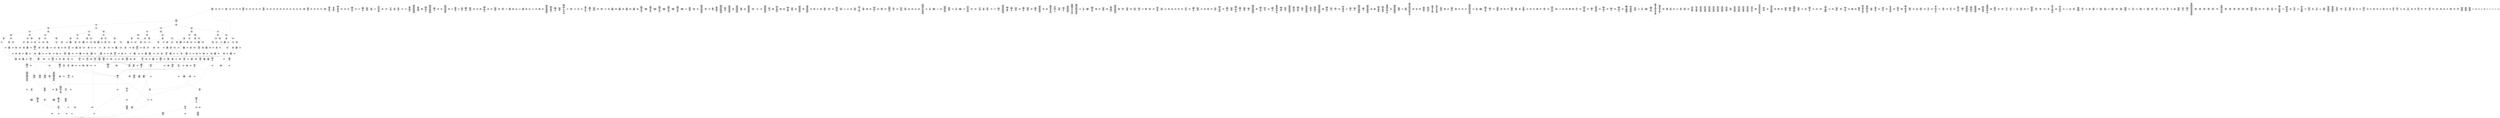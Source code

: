 /* Generated by GvGen v.1.0 (https://www.github.com/stricaud/gvgen) */

digraph G {
compound=true;
   node1 [label="[anywhere]"];
   node2 [label="# 0x0
PUSHX Data
PUSHX Data
MSTORE
PUSHX LogicData
CALLDATASIZE
LT
PUSHX Data
JUMPI
"];
   node3 [label="# 0xd
PUSHX Data
CALLDATALOAD
PUSHX BitData
SHR
PUSHX LogicData
GT
PUSHX Data
JUMPI
"];
   node4 [label="# 0x1e
PUSHX LogicData
GT
PUSHX Data
JUMPI
"];
   node5 [label="# 0x29
PUSHX LogicData
GT
PUSHX Data
JUMPI
"];
   node6 [label="# 0x34
PUSHX LogicData
GT
PUSHX Data
JUMPI
"];
   node7 [label="# 0x3f
PUSHX LogicData
EQ
PUSHX Data
JUMPI
"];
   node8 [label="# 0x4a
PUSHX LogicData
EQ
PUSHX Data
JUMPI
"];
   node9 [label="# 0x55
PUSHX LogicData
EQ
PUSHX Data
JUMPI
"];
   node10 [label="# 0x60
PUSHX LogicData
EQ
PUSHX Data
JUMPI
"];
   node11 [label="# 0x6b
PUSHX Data
REVERT
"];
   node12 [label="# 0x6f
JUMPDEST
PUSHX LogicData
EQ
PUSHX Data
JUMPI
"];
   node13 [label="# 0x7b
PUSHX LogicData
EQ
PUSHX Data
JUMPI
"];
   node14 [label="# 0x86
PUSHX LogicData
EQ
PUSHX Data
JUMPI
"];
   node15 [label="# 0x91
PUSHX Data
REVERT
"];
   node16 [label="# 0x95
JUMPDEST
PUSHX LogicData
GT
PUSHX Data
JUMPI
"];
   node17 [label="# 0xa1
PUSHX LogicData
EQ
PUSHX Data
JUMPI
"];
   node18 [label="# 0xac
PUSHX LogicData
EQ
PUSHX Data
JUMPI
"];
   node19 [label="# 0xb7
PUSHX LogicData
EQ
PUSHX Data
JUMPI
"];
   node20 [label="# 0xc2
PUSHX LogicData
EQ
PUSHX Data
JUMPI
"];
   node21 [label="# 0xcd
PUSHX Data
REVERT
"];
   node22 [label="# 0xd1
JUMPDEST
PUSHX LogicData
EQ
PUSHX Data
JUMPI
"];
   node23 [label="# 0xdd
PUSHX LogicData
EQ
PUSHX Data
JUMPI
"];
   node24 [label="# 0xe8
PUSHX LogicData
EQ
PUSHX Data
JUMPI
"];
   node25 [label="# 0xf3
PUSHX Data
REVERT
"];
   node26 [label="# 0xf7
JUMPDEST
PUSHX LogicData
GT
PUSHX Data
JUMPI
"];
   node27 [label="# 0x103
PUSHX LogicData
GT
PUSHX Data
JUMPI
"];
   node28 [label="# 0x10e
PUSHX LogicData
EQ
PUSHX Data
JUMPI
"];
   node29 [label="# 0x119
PUSHX LogicData
EQ
PUSHX Data
JUMPI
"];
   node30 [label="# 0x124
PUSHX LogicData
EQ
PUSHX Data
JUMPI
"];
   node31 [label="# 0x12f
PUSHX LogicData
EQ
PUSHX Data
JUMPI
"];
   node32 [label="# 0x13a
PUSHX Data
REVERT
"];
   node33 [label="# 0x13e
JUMPDEST
PUSHX LogicData
EQ
PUSHX Data
JUMPI
"];
   node34 [label="# 0x14a
PUSHX LogicData
EQ
PUSHX Data
JUMPI
"];
   node35 [label="# 0x155
PUSHX LogicData
EQ
PUSHX Data
JUMPI
"];
   node36 [label="# 0x160
PUSHX Data
REVERT
"];
   node37 [label="# 0x164
JUMPDEST
PUSHX LogicData
GT
PUSHX Data
JUMPI
"];
   node38 [label="# 0x170
PUSHX LogicData
EQ
PUSHX Data
JUMPI
"];
   node39 [label="# 0x17b
PUSHX LogicData
EQ
PUSHX Data
JUMPI
"];
   node40 [label="# 0x186
PUSHX LogicData
EQ
PUSHX Data
JUMPI
"];
   node41 [label="# 0x191
PUSHX LogicData
EQ
PUSHX Data
JUMPI
"];
   node42 [label="# 0x19c
PUSHX Data
REVERT
"];
   node43 [label="# 0x1a0
JUMPDEST
PUSHX LogicData
EQ
PUSHX Data
JUMPI
"];
   node44 [label="# 0x1ac
PUSHX LogicData
EQ
PUSHX Data
JUMPI
"];
   node45 [label="# 0x1b7
PUSHX LogicData
EQ
PUSHX Data
JUMPI
"];
   node46 [label="# 0x1c2
PUSHX Data
REVERT
"];
   node47 [label="# 0x1c6
JUMPDEST
PUSHX LogicData
GT
PUSHX Data
JUMPI
"];
   node48 [label="# 0x1d2
PUSHX LogicData
GT
PUSHX Data
JUMPI
"];
   node49 [label="# 0x1dd
PUSHX LogicData
GT
PUSHX Data
JUMPI
"];
   node50 [label="# 0x1e8
PUSHX LogicData
EQ
PUSHX Data
JUMPI
"];
   node51 [label="# 0x1f3
PUSHX LogicData
EQ
PUSHX Data
JUMPI
"];
   node52 [label="# 0x1fe
PUSHX LogicData
EQ
PUSHX Data
JUMPI
"];
   node53 [label="# 0x209
PUSHX LogicData
EQ
PUSHX Data
JUMPI
"];
   node54 [label="# 0x214
PUSHX Data
REVERT
"];
   node55 [label="# 0x218
JUMPDEST
PUSHX LogicData
EQ
PUSHX Data
JUMPI
"];
   node56 [label="# 0x224
PUSHX LogicData
EQ
PUSHX Data
JUMPI
"];
   node57 [label="# 0x22f
PUSHX LogicData
EQ
PUSHX Data
JUMPI
"];
   node58 [label="# 0x23a
PUSHX Data
REVERT
"];
   node59 [label="# 0x23e
JUMPDEST
PUSHX LogicData
GT
PUSHX Data
JUMPI
"];
   node60 [label="# 0x24a
PUSHX LogicData
EQ
PUSHX Data
JUMPI
"];
   node61 [label="# 0x255
PUSHX LogicData
EQ
PUSHX Data
JUMPI
"];
   node62 [label="# 0x260
PUSHX LogicData
EQ
PUSHX Data
JUMPI
"];
   node63 [label="# 0x26b
PUSHX LogicData
EQ
PUSHX Data
JUMPI
"];
   node64 [label="# 0x276
PUSHX Data
REVERT
"];
   node65 [label="# 0x27a
JUMPDEST
PUSHX LogicData
EQ
PUSHX Data
JUMPI
"];
   node66 [label="# 0x286
PUSHX LogicData
EQ
PUSHX Data
JUMPI
"];
   node67 [label="# 0x291
PUSHX LogicData
EQ
PUSHX Data
JUMPI
"];
   node68 [label="# 0x29c
PUSHX Data
REVERT
"];
   node69 [label="# 0x2a0
JUMPDEST
PUSHX LogicData
GT
PUSHX Data
JUMPI
"];
   node70 [label="# 0x2ac
PUSHX LogicData
GT
PUSHX Data
JUMPI
"];
   node71 [label="# 0x2b7
PUSHX LogicData
EQ
PUSHX Data
JUMPI
"];
   node72 [label="# 0x2c2
PUSHX LogicData
EQ
PUSHX Data
JUMPI
"];
   node73 [label="# 0x2cd
PUSHX LogicData
EQ
PUSHX Data
JUMPI
"];
   node74 [label="# 0x2d8
PUSHX LogicData
EQ
PUSHX Data
JUMPI
"];
   node75 [label="# 0x2e3
PUSHX Data
REVERT
"];
   node76 [label="# 0x2e7
JUMPDEST
PUSHX LogicData
EQ
PUSHX Data
JUMPI
"];
   node77 [label="# 0x2f3
PUSHX LogicData
EQ
PUSHX Data
JUMPI
"];
   node78 [label="# 0x2fe
PUSHX LogicData
EQ
PUSHX Data
JUMPI
"];
   node79 [label="# 0x309
PUSHX Data
REVERT
"];
   node80 [label="# 0x30d
JUMPDEST
PUSHX LogicData
GT
PUSHX Data
JUMPI
"];
   node81 [label="# 0x319
PUSHX LogicData
EQ
PUSHX Data
JUMPI
"];
   node82 [label="# 0x324
PUSHX LogicData
EQ
PUSHX Data
JUMPI
"];
   node83 [label="# 0x32f
PUSHX LogicData
EQ
PUSHX Data
JUMPI
"];
   node84 [label="# 0x33a
PUSHX LogicData
EQ
PUSHX Data
JUMPI
"];
   node85 [label="# 0x345
PUSHX Data
REVERT
"];
   node86 [label="# 0x349
JUMPDEST
PUSHX LogicData
EQ
PUSHX Data
JUMPI
"];
   node87 [label="# 0x355
PUSHX LogicData
EQ
PUSHX Data
JUMPI
"];
   node88 [label="# 0x360
PUSHX LogicData
EQ
PUSHX Data
JUMPI
"];
   node89 [label="# 0x36b
JUMPDEST
PUSHX Data
REVERT
"];
   node90 [label="# 0x370
JUMPDEST
CALLVALUE
ISZERO
PUSHX Data
JUMPI
"];
   node91 [label="# 0x378
PUSHX Data
REVERT
"];
   node92 [label="# 0x37c
JUMPDEST
PUSHX Data
PUSHX Data
CALLDATASIZE
PUSHX Data
PUSHX Data
JUMP
"];
   node93 [label="# 0x38b
JUMPDEST
PUSHX Data
JUMP
"];
   node94 [label="# 0x390
JUMPDEST
PUSHX MemData
MLOAD
ISZERO
ISZERO
MSTORE
PUSHX ArithData
ADD
"];
   node95 [label="# 0x39c
JUMPDEST
PUSHX MemData
MLOAD
SUB
RETURN
"];
   node96 [label="# 0x3a5
JUMPDEST
CALLVALUE
ISZERO
PUSHX Data
JUMPI
"];
   node97 [label="# 0x3ad
PUSHX Data
REVERT
"];
   node98 [label="# 0x3b1
JUMPDEST
PUSHX Data
PUSHX Data
CALLDATASIZE
PUSHX Data
PUSHX Data
JUMP
"];
   node99 [label="# 0x3c0
JUMPDEST
PUSHX Data
JUMP
"];
   node100 [label="# 0x3c5
JUMPDEST
STOP
"];
   node101 [label="# 0x3c7
JUMPDEST
CALLVALUE
ISZERO
PUSHX Data
JUMPI
"];
   node102 [label="# 0x3cf
PUSHX Data
REVERT
"];
   node103 [label="# 0x3d3
JUMPDEST
PUSHX Data
PUSHX Data
JUMP
"];
   node104 [label="# 0x3dc
JUMPDEST
PUSHX MemData
MLOAD
PUSHX Data
PUSHX Data
JUMP
"];
   node105 [label="# 0x3e9
JUMPDEST
CALLVALUE
ISZERO
PUSHX Data
JUMPI
"];
   node106 [label="# 0x3f1
PUSHX Data
REVERT
"];
   node107 [label="# 0x3f5
JUMPDEST
PUSHX Data
PUSHX Data
CALLDATASIZE
PUSHX Data
PUSHX Data
JUMP
"];
   node108 [label="# 0x404
JUMPDEST
PUSHX Data
JUMP
"];
   node109 [label="# 0x409
JUMPDEST
PUSHX MemData
MLOAD
PUSHX ArithData
PUSHX BitData
PUSHX BitData
SHL
SUB
AND
MSTORE
PUSHX ArithData
ADD
PUSHX Data
JUMP
"];
   node110 [label="# 0x421
JUMPDEST
CALLVALUE
ISZERO
PUSHX Data
JUMPI
"];
   node111 [label="# 0x429
PUSHX Data
REVERT
"];
   node112 [label="# 0x42d
JUMPDEST
PUSHX Data
PUSHX Data
CALLDATASIZE
PUSHX Data
PUSHX Data
JUMP
"];
   node113 [label="# 0x43c
JUMPDEST
PUSHX Data
JUMP
"];
   node114 [label="# 0x441
JUMPDEST
CALLVALUE
ISZERO
PUSHX Data
JUMPI
"];
   node115 [label="# 0x449
PUSHX Data
REVERT
"];
   node116 [label="# 0x44d
JUMPDEST
PUSHX Data
PUSHX Data
CALLDATASIZE
PUSHX Data
PUSHX Data
JUMP
"];
   node117 [label="# 0x45c
JUMPDEST
PUSHX Data
JUMP
"];
   node118 [label="# 0x461
JUMPDEST
PUSHX MemData
MLOAD
MSTORE
PUSHX ArithData
ADD
PUSHX Data
JUMP
"];
   node119 [label="# 0x46f
JUMPDEST
CALLVALUE
ISZERO
PUSHX Data
JUMPI
"];
   node120 [label="# 0x477
PUSHX Data
REVERT
"];
   node121 [label="# 0x47b
JUMPDEST
PUSHX Data
PUSHX Data
CALLDATASIZE
PUSHX Data
PUSHX Data
JUMP
"];
   node122 [label="# 0x48a
JUMPDEST
PUSHX Data
JUMP
"];
   node123 [label="# 0x48f
JUMPDEST
CALLVALUE
ISZERO
PUSHX Data
JUMPI
"];
   node124 [label="# 0x497
PUSHX Data
REVERT
"];
   node125 [label="# 0x49b
JUMPDEST
PUSHX StorData
SLOAD
PUSHX Data
JUMP
"];
   node126 [label="# 0x4a4
JUMPDEST
CALLVALUE
ISZERO
PUSHX Data
JUMPI
"];
   node127 [label="# 0x4ac
PUSHX Data
REVERT
"];
   node128 [label="# 0x4b0
JUMPDEST
PUSHX Data
PUSHX Data
CALLDATASIZE
PUSHX Data
PUSHX Data
JUMP
"];
   node129 [label="# 0x4bf
JUMPDEST
PUSHX Data
PUSHX Data
MSTORE
PUSHX Data
MSTORE
PUSHX Data
SHA3
SLOAD
JUMP
"];
   node130 [label="# 0x4d1
JUMPDEST
CALLVALUE
ISZERO
PUSHX Data
JUMPI
"];
   node131 [label="# 0x4d9
PUSHX Data
REVERT
"];
   node132 [label="# 0x4dd
JUMPDEST
PUSHX Data
PUSHX Data
CALLDATASIZE
PUSHX Data
PUSHX Data
JUMP
"];
   node133 [label="# 0x4ec
JUMPDEST
PUSHX Data
JUMP
"];
   node134 [label="# 0x4f1
JUMPDEST
CALLVALUE
ISZERO
PUSHX Data
JUMPI
"];
   node135 [label="# 0x4f9
PUSHX Data
REVERT
"];
   node136 [label="# 0x4fd
JUMPDEST
PUSHX Data
PUSHX Data
CALLDATASIZE
PUSHX Data
PUSHX Data
JUMP
"];
   node137 [label="# 0x50c
JUMPDEST
PUSHX Data
JUMP
"];
   node138 [label="# 0x511
JUMPDEST
CALLVALUE
ISZERO
PUSHX Data
JUMPI
"];
   node139 [label="# 0x519
PUSHX Data
REVERT
"];
   node140 [label="# 0x51d
JUMPDEST
PUSHX Data
PUSHX Data
CALLDATASIZE
PUSHX Data
PUSHX Data
JUMP
"];
   node141 [label="# 0x52c
JUMPDEST
PUSHX Data
JUMP
"];
   node142 [label="# 0x531
JUMPDEST
CALLVALUE
ISZERO
PUSHX Data
JUMPI
"];
   node143 [label="# 0x539
PUSHX Data
REVERT
"];
   node144 [label="# 0x53d
JUMPDEST
PUSHX Data
PUSHX Data
CALLDATASIZE
PUSHX Data
PUSHX Data
JUMP
"];
   node145 [label="# 0x54c
JUMPDEST
PUSHX Data
JUMP
"];
   node146 [label="# 0x551
JUMPDEST
CALLVALUE
ISZERO
PUSHX Data
JUMPI
"];
   node147 [label="# 0x559
PUSHX Data
REVERT
"];
   node148 [label="# 0x55d
JUMPDEST
PUSHX Data
PUSHX Data
CALLDATASIZE
PUSHX Data
PUSHX Data
JUMP
"];
   node149 [label="# 0x56c
JUMPDEST
PUSHX Data
JUMP
"];
   node150 [label="# 0x571
JUMPDEST
PUSHX MemData
MLOAD
PUSHX BitData
AND
MSTORE
PUSHX ArithData
ADD
PUSHX Data
JUMP
"];
   node151 [label="# 0x583
JUMPDEST
CALLVALUE
ISZERO
PUSHX Data
JUMPI
"];
   node152 [label="# 0x58b
PUSHX Data
REVERT
"];
   node153 [label="# 0x58f
JUMPDEST
PUSHX Data
PUSHX Data
CALLDATASIZE
PUSHX Data
PUSHX Data
JUMP
"];
   node154 [label="# 0x59e
JUMPDEST
PUSHX Data
JUMP
"];
   node155 [label="# 0x5a3
JUMPDEST
CALLVALUE
ISZERO
PUSHX Data
JUMPI
"];
   node156 [label="# 0x5ab
PUSHX Data
REVERT
"];
   node157 [label="# 0x5af
JUMPDEST
PUSHX Data
PUSHX Data
CALLDATASIZE
PUSHX Data
PUSHX Data
JUMP
"];
   node158 [label="# 0x5be
JUMPDEST
PUSHX Data
JUMP
"];
   node159 [label="# 0x5c3
JUMPDEST
PUSHX Data
PUSHX Data
JUMP
"];
   node160 [label="# 0x5cb
JUMPDEST
CALLVALUE
ISZERO
PUSHX Data
JUMPI
"];
   node161 [label="# 0x5d3
PUSHX Data
REVERT
"];
   node162 [label="# 0x5d7
JUMPDEST
PUSHX StorData
SLOAD
PUSHX Data
PUSHX ArithData
PUSHX BitData
PUSHX BitData
SHL
SUB
AND
JUMP
"];
   node163 [label="# 0x5eb
JUMPDEST
CALLVALUE
ISZERO
PUSHX Data
JUMPI
"];
   node164 [label="# 0x5f3
PUSHX Data
REVERT
"];
   node165 [label="# 0x5f7
JUMPDEST
PUSHX StorData
SLOAD
PUSHX Data
JUMP
"];
   node166 [label="# 0x600
JUMPDEST
CALLVALUE
ISZERO
PUSHX Data
JUMPI
"];
   node167 [label="# 0x608
PUSHX Data
REVERT
"];
   node168 [label="# 0x60c
JUMPDEST
PUSHX Data
PUSHX Data
CALLDATASIZE
PUSHX Data
PUSHX Data
JUMP
"];
   node169 [label="# 0x61b
JUMPDEST
PUSHX Data
JUMP
"];
   node170 [label="# 0x620
JUMPDEST
CALLVALUE
ISZERO
PUSHX Data
JUMPI
"];
   node171 [label="# 0x628
PUSHX Data
REVERT
"];
   node172 [label="# 0x62c
JUMPDEST
PUSHX StorData
SLOAD
PUSHX Data
PUSHX BitData
AND
JUMP
"];
   node173 [label="# 0x63b
JUMPDEST
PUSHX MemData
MLOAD
PUSHX BitData
AND
MSTORE
PUSHX ArithData
ADD
PUSHX Data
JUMP
"];
   node174 [label="# 0x64e
JUMPDEST
CALLVALUE
ISZERO
PUSHX Data
JUMPI
"];
   node175 [label="# 0x656
PUSHX Data
REVERT
"];
   node176 [label="# 0x65a
JUMPDEST
PUSHX Data
PUSHX Data
CALLDATASIZE
PUSHX Data
PUSHX Data
JUMP
"];
   node177 [label="# 0x669
JUMPDEST
PUSHX Data
JUMP
"];
   node178 [label="# 0x66e
JUMPDEST
CALLVALUE
ISZERO
PUSHX Data
JUMPI
"];
   node179 [label="# 0x676
PUSHX Data
REVERT
"];
   node180 [label="# 0x67a
JUMPDEST
PUSHX StorData
SLOAD
PUSHX Data
JUMP
"];
   node181 [label="# 0x685
JUMPDEST
CALLVALUE
ISZERO
PUSHX Data
JUMPI
"];
   node182 [label="# 0x68d
PUSHX Data
REVERT
"];
   node183 [label="# 0x691
JUMPDEST
PUSHX StorData
SLOAD
PUSHX Data
PUSHX ArithData
PUSHX BitData
PUSHX BitData
SHL
SUB
AND
JUMP
"];
   node184 [label="# 0x6a5
JUMPDEST
CALLVALUE
ISZERO
PUSHX Data
JUMPI
"];
   node185 [label="# 0x6ad
PUSHX Data
REVERT
"];
   node186 [label="# 0x6b1
JUMPDEST
PUSHX StorData
SLOAD
PUSHX BitData
PUSHX BitData
SHL
DIV
PUSHX BitData
AND
PUSHX Data
JUMP
"];
   node187 [label="# 0x6c4
JUMPDEST
CALLVALUE
ISZERO
PUSHX Data
JUMPI
"];
   node188 [label="# 0x6cc
PUSHX Data
REVERT
"];
   node189 [label="# 0x6d0
JUMPDEST
PUSHX Data
PUSHX Data
CALLDATASIZE
PUSHX Data
PUSHX Data
JUMP
"];
   node190 [label="# 0x6df
JUMPDEST
PUSHX Data
JUMP
"];
   node191 [label="# 0x6e4
JUMPDEST
PUSHX Data
PUSHX Data
CALLDATASIZE
PUSHX Data
PUSHX Data
JUMP
"];
   node192 [label="# 0x6f2
JUMPDEST
PUSHX Data
JUMP
"];
   node193 [label="# 0x6f7
JUMPDEST
CALLVALUE
ISZERO
PUSHX Data
JUMPI
"];
   node194 [label="# 0x6ff
PUSHX Data
REVERT
"];
   node195 [label="# 0x703
JUMPDEST
PUSHX Data
PUSHX Data
JUMP
"];
   node196 [label="# 0x70c
JUMPDEST
CALLVALUE
ISZERO
PUSHX Data
JUMPI
"];
   node197 [label="# 0x714
PUSHX Data
REVERT
"];
   node198 [label="# 0x718
JUMPDEST
PUSHX Data
PUSHX Data
CALLDATASIZE
PUSHX Data
PUSHX Data
JUMP
"];
   node199 [label="# 0x727
JUMPDEST
PUSHX Data
JUMP
"];
   node200 [label="# 0x72c
JUMPDEST
CALLVALUE
ISZERO
PUSHX Data
JUMPI
"];
   node201 [label="# 0x734
PUSHX Data
REVERT
"];
   node202 [label="# 0x738
JUMPDEST
PUSHX Data
PUSHX Data
JUMP
"];
   node203 [label="# 0x741
JUMPDEST
CALLVALUE
ISZERO
PUSHX Data
JUMPI
"];
   node204 [label="# 0x749
PUSHX Data
REVERT
"];
   node205 [label="# 0x74d
JUMPDEST
PUSHX Data
PUSHX Data
JUMP
"];
   node206 [label="# 0x756
JUMPDEST
CALLVALUE
ISZERO
PUSHX Data
JUMPI
"];
   node207 [label="# 0x75e
PUSHX Data
REVERT
"];
   node208 [label="# 0x762
JUMPDEST
PUSHX Data
PUSHX Data
CALLDATASIZE
PUSHX Data
PUSHX Data
JUMP
"];
   node209 [label="# 0x771
JUMPDEST
PUSHX Data
JUMP
"];
   node210 [label="# 0x776
JUMPDEST
CALLVALUE
ISZERO
PUSHX Data
JUMPI
"];
   node211 [label="# 0x77e
PUSHX Data
REVERT
"];
   node212 [label="# 0x782
JUMPDEST
PUSHX Data
PUSHX Data
CALLDATASIZE
PUSHX Data
PUSHX Data
JUMP
"];
   node213 [label="# 0x791
JUMPDEST
PUSHX Data
JUMP
"];
   node214 [label="# 0x796
JUMPDEST
CALLVALUE
ISZERO
PUSHX Data
JUMPI
"];
   node215 [label="# 0x79e
PUSHX Data
REVERT
"];
   node216 [label="# 0x7a2
JUMPDEST
PUSHX StorData
SLOAD
PUSHX ArithData
PUSHX BitData
PUSHX BitData
SHL
SUB
AND
PUSHX Data
JUMP
"];
   node217 [label="# 0x7b4
JUMPDEST
CALLVALUE
ISZERO
PUSHX Data
JUMPI
"];
   node218 [label="# 0x7bc
PUSHX Data
REVERT
"];
   node219 [label="# 0x7c0
JUMPDEST
PUSHX Data
PUSHX Data
CALLDATASIZE
PUSHX Data
PUSHX Data
JUMP
"];
   node220 [label="# 0x7cf
JUMPDEST
PUSHX Data
JUMP
"];
   node221 [label="# 0x7d4
JUMPDEST
CALLVALUE
ISZERO
PUSHX Data
JUMPI
"];
   node222 [label="# 0x7dc
PUSHX Data
REVERT
"];
   node223 [label="# 0x7e0
JUMPDEST
PUSHX Data
PUSHX Data
CALLDATASIZE
PUSHX Data
PUSHX Data
JUMP
"];
   node224 [label="# 0x7ef
JUMPDEST
PUSHX Data
JUMP
"];
   node225 [label="# 0x7f4
JUMPDEST
PUSHX MemData
MLOAD
PUSHX Data
PUSHX Data
JUMP
"];
   node226 [label="# 0x801
JUMPDEST
CALLVALUE
ISZERO
PUSHX Data
JUMPI
"];
   node227 [label="# 0x809
PUSHX Data
REVERT
"];
   node228 [label="# 0x80d
JUMPDEST
PUSHX Data
PUSHX Data
JUMP
"];
   node229 [label="# 0x816
JUMPDEST
CALLVALUE
ISZERO
PUSHX Data
JUMPI
"];
   node230 [label="# 0x81e
PUSHX Data
REVERT
"];
   node231 [label="# 0x822
JUMPDEST
PUSHX Data
PUSHX StorData
SLOAD
JUMP
"];
   node232 [label="# 0x82c
JUMPDEST
CALLVALUE
ISZERO
PUSHX Data
JUMPI
"];
   node233 [label="# 0x834
PUSHX Data
REVERT
"];
   node234 [label="# 0x838
JUMPDEST
PUSHX Data
PUSHX Data
CALLDATASIZE
PUSHX Data
PUSHX Data
JUMP
"];
   node235 [label="# 0x847
JUMPDEST
PUSHX Data
PUSHX Data
MSTORE
PUSHX Data
MSTORE
PUSHX Data
SHA3
SLOAD
JUMP
"];
   node236 [label="# 0x859
JUMPDEST
CALLVALUE
ISZERO
PUSHX Data
JUMPI
"];
   node237 [label="# 0x861
PUSHX Data
REVERT
"];
   node238 [label="# 0x865
JUMPDEST
PUSHX Data
PUSHX Data
CALLDATASIZE
PUSHX Data
PUSHX Data
JUMP
"];
   node239 [label="# 0x874
JUMPDEST
PUSHX Data
JUMP
"];
   node240 [label="# 0x879
JUMPDEST
CALLVALUE
ISZERO
PUSHX Data
JUMPI
"];
   node241 [label="# 0x881
PUSHX Data
REVERT
"];
   node242 [label="# 0x885
JUMPDEST
PUSHX Data
PUSHX Data
JUMP
"];
   node243 [label="# 0x88e
JUMPDEST
CALLVALUE
ISZERO
PUSHX Data
JUMPI
"];
   node244 [label="# 0x896
PUSHX Data
REVERT
"];
   node245 [label="# 0x89a
JUMPDEST
PUSHX Data
PUSHX Data
CALLDATASIZE
PUSHX Data
PUSHX Data
JUMP
"];
   node246 [label="# 0x8a9
JUMPDEST
PUSHX Data
JUMP
"];
   node247 [label="# 0x8ae
JUMPDEST
CALLVALUE
ISZERO
PUSHX Data
JUMPI
"];
   node248 [label="# 0x8b6
PUSHX Data
REVERT
"];
   node249 [label="# 0x8ba
JUMPDEST
PUSHX Data
PUSHX Data
JUMP
"];
   node250 [label="# 0x8c9
JUMPDEST
CALLVALUE
ISZERO
PUSHX Data
JUMPI
"];
   node251 [label="# 0x8d1
PUSHX Data
REVERT
"];
   node252 [label="# 0x8d5
JUMPDEST
PUSHX Data
PUSHX StorData
SLOAD
JUMP
"];
   node253 [label="# 0x8df
JUMPDEST
CALLVALUE
ISZERO
PUSHX Data
JUMPI
"];
   node254 [label="# 0x8e7
PUSHX Data
REVERT
"];
   node255 [label="# 0x8eb
JUMPDEST
PUSHX Data
PUSHX Data
CALLDATASIZE
PUSHX Data
PUSHX Data
JUMP
"];
   node256 [label="# 0x8fa
JUMPDEST
PUSHX Data
JUMP
"];
   node257 [label="# 0x8ff
JUMPDEST
CALLVALUE
ISZERO
PUSHX Data
JUMPI
"];
   node258 [label="# 0x907
PUSHX Data
REVERT
"];
   node259 [label="# 0x90b
JUMPDEST
PUSHX StorData
SLOAD
PUSHX Data
PUSHX ArithData
PUSHX BitData
PUSHX BitData
SHL
SUB
AND
JUMP
"];
   node260 [label="# 0x91f
JUMPDEST
CALLVALUE
ISZERO
PUSHX Data
JUMPI
"];
   node261 [label="# 0x927
PUSHX Data
REVERT
"];
   node262 [label="# 0x92b
JUMPDEST
PUSHX Data
PUSHX Data
CALLDATASIZE
PUSHX Data
PUSHX Data
JUMP
"];
   node263 [label="# 0x93a
JUMPDEST
PUSHX Data
JUMP
"];
   node264 [label="# 0x93f
JUMPDEST
PUSHX MemData
MLOAD
PUSHX Data
PUSHX Data
JUMP
"];
   node265 [label="# 0x94c
JUMPDEST
CALLVALUE
ISZERO
PUSHX Data
JUMPI
"];
   node266 [label="# 0x954
PUSHX Data
REVERT
"];
   node267 [label="# 0x958
JUMPDEST
PUSHX Data
PUSHX StorData
SLOAD
JUMP
"];
   node268 [label="# 0x962
JUMPDEST
CALLVALUE
ISZERO
PUSHX Data
JUMPI
"];
   node269 [label="# 0x96a
PUSHX Data
REVERT
"];
   node270 [label="# 0x96e
JUMPDEST
PUSHX Data
PUSHX Data
CALLDATASIZE
PUSHX Data
PUSHX Data
JUMP
"];
   node271 [label="# 0x97d
JUMPDEST
PUSHX Data
PUSHX Data
MSTORE
PUSHX Data
MSTORE
PUSHX Data
SHA3
SLOAD
PUSHX ArithData
ADD
SLOAD
PUSHX BitData
AND
AND
JUMP
"];
   node272 [label="# 0x99d
JUMPDEST
PUSHX Data
MLOAD
ISZERO
ISZERO
MSTORE
PUSHX BitData
AND
PUSHX ArithData
ADD
MSTORE
ADD
PUSHX Data
JUMP
"];
   node273 [label="# 0x9b6
JUMPDEST
CALLVALUE
ISZERO
PUSHX Data
JUMPI
"];
   node274 [label="# 0x9be
PUSHX Data
REVERT
"];
   node275 [label="# 0x9c2
JUMPDEST
PUSHX StorData
SLOAD
PUSHX Data
PUSHX ArithData
PUSHX BitData
PUSHX BitData
SHL
SUB
AND
JUMP
"];
   node276 [label="# 0x9d6
JUMPDEST
CALLVALUE
ISZERO
PUSHX Data
JUMPI
"];
   node277 [label="# 0x9de
PUSHX Data
REVERT
"];
   node278 [label="# 0x9e2
JUMPDEST
PUSHX Data
PUSHX Data
CALLDATASIZE
PUSHX Data
PUSHX Data
JUMP
"];
   node279 [label="# 0x9f1
JUMPDEST
PUSHX ArithData
PUSHX BitData
PUSHX BitData
SHL
SUB
AND
PUSHX Data
MSTORE
PUSHX Data
PUSHX Data
MSTORE
PUSHX Data
SHA3
AND
MSTORE
MSTORE
SHA3
SLOAD
PUSHX BitData
AND
JUMP
"];
   node280 [label="# 0xa1f
JUMPDEST
CALLVALUE
ISZERO
PUSHX Data
JUMPI
"];
   node281 [label="# 0xa27
PUSHX Data
REVERT
"];
   node282 [label="# 0xa2b
JUMPDEST
PUSHX Data
PUSHX Data
CALLDATASIZE
PUSHX Data
PUSHX Data
JUMP
"];
   node283 [label="# 0xa3a
JUMPDEST
PUSHX Data
JUMP
"];
   node284 [label="# 0xa3f
JUMPDEST
CALLVALUE
ISZERO
PUSHX Data
JUMPI
"];
   node285 [label="# 0xa47
PUSHX Data
REVERT
"];
   node286 [label="# 0xa4b
JUMPDEST
PUSHX Data
PUSHX Data
CALLDATASIZE
PUSHX Data
PUSHX Data
JUMP
"];
   node287 [label="# 0xa5a
JUMPDEST
PUSHX Data
JUMP
"];
   node288 [label="# 0xa5f
JUMPDEST
CALLVALUE
ISZERO
PUSHX Data
JUMPI
"];
   node289 [label="# 0xa67
PUSHX Data
REVERT
"];
   node290 [label="# 0xa6b
JUMPDEST
PUSHX Data
PUSHX Data
CALLDATASIZE
PUSHX Data
PUSHX Data
JUMP
"];
   node291 [label="# 0xa7a
JUMPDEST
PUSHX Data
JUMP
"];
   node292 [label="# 0xa7f
JUMPDEST
CALLVALUE
ISZERO
PUSHX Data
JUMPI
"];
   node293 [label="# 0xa87
PUSHX Data
REVERT
"];
   node294 [label="# 0xa8b
JUMPDEST
PUSHX Data
PUSHX Data
JUMP
"];
   node295 [label="# 0xab3
JUMPDEST
PUSHX Data
PUSHX ArithData
PUSHX BitData
PUSHX BitData
SHL
SUB
NOT
AND
PUSHX BitData
PUSHX BitData
SHL
EQ
PUSHX Data
JUMPI
"];
   node296 [label="# 0xacf
PUSHX Data
PUSHX Data
JUMP
"];
   node297 [label="# 0xad8
JUMPDEST
JUMP
"];
   node298 [label="# 0xade
JUMPDEST
PUSHX StorData
SLOAD
PUSHX ArithData
PUSHX BitData
PUSHX BitData
SHL
SUB
AND
CALLER
EQ
PUSHX Data
JUMPI
"];
   node299 [label="# 0xaf1
PUSHX MemData
MLOAD
PUSHX BitData
PUSHX BitData
SHL
MSTORE
PUSHX ArithData
ADD
PUSHX Data
PUSHX Data
JUMP
"];
   node300 [label="# 0xb08
JUMPDEST
PUSHX MemData
MLOAD
SUB
REVERT
"];
   node301 [label="# 0xb11
JUMPDEST
MLOAD
PUSHX Data
PUSHX Data
PUSHX ArithData
ADD
PUSHX Data
JUMP
"];
   node302 [label="# 0xb24
JUMPDEST
JUMP
"];
   node303 [label="# 0xb28
JUMPDEST
PUSHX Data
PUSHX StorData
SLOAD
PUSHX Data
PUSHX Data
JUMP
"];
   node304 [label="# 0xb37
JUMPDEST
PUSHX ArithData
ADD
PUSHX ArithData
DIV
MUL
PUSHX ArithData
ADD
PUSHX MemData
MLOAD
ADD
PUSHX Data
MSTORE
MSTORE
PUSHX ArithData
ADD
SLOAD
PUSHX Data
PUSHX Data
JUMP
"];
   node305 [label="# 0xb63
JUMPDEST
ISZERO
PUSHX Data
JUMPI
"];
   node306 [label="# 0xb6a
PUSHX LogicData
LT
PUSHX Data
JUMPI
"];
   node307 [label="# 0xb72
PUSHX ArithData
SLOAD
DIV
MUL
MSTORE
PUSHX ArithData
ADD
PUSHX Data
JUMP
"];
   node308 [label="# 0xb85
JUMPDEST
ADD
PUSHX Data
MSTORE
PUSHX Data
PUSHX Data
SHA3
"];
   node309 [label="# 0xb93
JUMPDEST
SLOAD
MSTORE
PUSHX ArithData
ADD
PUSHX ArithData
ADD
GT
PUSHX Data
JUMPI
"];
   node310 [label="# 0xba7
SUB
PUSHX BitData
AND
ADD
"];
   node311 [label="# 0xbb0
JUMPDEST
JUMP
"];
   node312 [label="# 0xbba
JUMPDEST
PUSHX Data
MSTORE
PUSHX Data
PUSHX Data
MSTORE
PUSHX Data
SHA3
SLOAD
PUSHX ArithData
PUSHX BitData
PUSHX BitData
SHL
SUB
AND
PUSHX Data
JUMPI
"];
   node313 [label="# 0xbd7
PUSHX MemData
MLOAD
PUSHX BitData
PUSHX BitData
SHL
MSTORE
PUSHX Data
PUSHX ArithData
ADD
MSTORE
PUSHX Data
PUSHX ArithData
ADD
MSTORE
PUSHX Data
PUSHX ArithData
ADD
MSTORE
PUSHX BitData
PUSHX BitData
SHL
PUSHX ArithData
ADD
MSTORE
PUSHX ArithData
ADD
PUSHX Data
JUMP
"];
   node314 [label="# 0xc33
JUMPDEST
PUSHX Data
MSTORE
PUSHX Data
PUSHX Data
MSTORE
PUSHX Data
SHA3
SLOAD
PUSHX ArithData
PUSHX BitData
PUSHX BitData
SHL
SUB
AND
JUMP
"];
   node315 [label="# 0xc4f
JUMPDEST
PUSHX Data
PUSHX Data
PUSHX Data
JUMP
"];
   node316 [label="# 0xc5a
JUMPDEST
PUSHX ArithData
PUSHX BitData
PUSHX BitData
SHL
SUB
AND
PUSHX ArithData
PUSHX BitData
PUSHX BitData
SHL
SUB
AND
EQ
ISZERO
PUSHX Data
JUMPI
"];
   node317 [label="# 0xc77
PUSHX MemData
MLOAD
PUSHX BitData
PUSHX BitData
SHL
MSTORE
PUSHX Data
PUSHX ArithData
ADD
MSTORE
PUSHX Data
PUSHX ArithData
ADD
MSTORE
PUSHX Data
PUSHX ArithData
ADD
MSTORE
PUSHX BitData
PUSHX BitData
SHL
PUSHX ArithData
ADD
MSTORE
PUSHX ArithData
ADD
PUSHX Data
JUMP
"];
   node318 [label="# 0xcc8
JUMPDEST
CALLER
PUSHX ArithData
PUSHX BitData
PUSHX BitData
SHL
SUB
AND
EQ
PUSHX Data
JUMPI
"];
   node319 [label="# 0xcda
PUSHX Data
CALLER
PUSHX Data
JUMP
"];
   node320 [label="# 0xce4
JUMPDEST
PUSHX Data
JUMPI
"];
   node321 [label="# 0xce9
PUSHX MemData
MLOAD
PUSHX BitData
PUSHX BitData
SHL
MSTORE
PUSHX Data
PUSHX ArithData
ADD
MSTORE
PUSHX Data
PUSHX ArithData
ADD
MSTORE
PUSHX Data
PUSHX ArithData
ADD
MSTORE
PUSHX Data
PUSHX ArithData
ADD
MSTORE
PUSHX ArithData
ADD
PUSHX Data
JUMP
"];
   node322 [label="# 0xd56
JUMPDEST
PUSHX Data
PUSHX Data
JUMP
"];
   node323 [label="# 0xd60
JUMPDEST
JUMP
"];
   node324 [label="# 0xd65
JUMPDEST
PUSHX Data
PUSHX Data
MSTORE
PUSHX Data
MSTORE
PUSHX Data
PUSHX Data
SHA3
SLOAD
LT
PUSHX Data
JUMPI
"];
   node325 [label="# 0xd7d
PUSHX Data
REVERT
"];
   node326 [label="# 0xd81
JUMPDEST
PUSHX Data
MSTORE
PUSHX Data
PUSHX Data
SHA3
ADD
PUSHX Data
SLOAD
JUMP
"];
   node327 [label="# 0xd96
JUMPDEST
PUSHX StorData
SLOAD
PUSHX ArithData
PUSHX BitData
PUSHX BitData
SHL
SUB
AND
CALLER
EQ
PUSHX Data
JUMPI
"];
   node328 [label="# 0xda9
PUSHX MemData
MLOAD
PUSHX BitData
PUSHX BitData
SHL
MSTORE
PUSHX ArithData
ADD
PUSHX Data
PUSHX Data
JUMP
"];
   node329 [label="# 0xdc0
JUMPDEST
ISZERO
PUSHX Data
JUMPI
"];
   node330 [label="# 0xdc7
PUSHX Data
PUSHX Data
JUMP
"];
   node331 [label="# 0xdce
JUMPDEST
JUMP
"];
   node332 [label="# 0xdd1
JUMPDEST
PUSHX Data
PUSHX Data
JUMP
"];
   node333 [label="# 0xdd9
JUMPDEST
PUSHX StorData
SLOAD
PUSHX ArithData
PUSHX BitData
PUSHX BitData
SHL
SUB
AND
CALLER
PUSHX ArithData
PUSHX BitData
PUSHX BitData
SHL
SUB
AND
EQ
PUSHX Data
JUMPI
"];
   node334 [label="# 0xdf5
PUSHX Data
CALLER
PUSHX Data
JUMP
"];
   node335 [label="# 0xdfe
JUMPDEST
PUSHX Data
JUMPI
"];
   node336 [label="# 0xe03
PUSHX MemData
MLOAD
PUSHX BitData
PUSHX BitData
SHL
MSTORE
PUSHX ArithData
ADD
PUSHX Data
PUSHX Data
JUMP
"];
   node337 [label="# 0xe1a
JUMPDEST
PUSHX Data
PUSHX Data
JUMP
"];
   node338 [label="# 0xe25
JUMPDEST
PUSHX Data
PUSHX StorData
SLOAD
GT
PUSHX Data
JUMPI
"];
   node339 [label="# 0xe31
PUSHX Data
JUMP
"];
   node340 [label="# 0xe38
JUMPDEST
PUSHX Data
PUSHX Data
PUSHX Data
PUSHX Data
PUSHX Data
JUMP
"];
   node341 [label="# 0xe65
JUMPDEST
PUSHX Data
PUSHX Data
JUMP
"];
   node342 [label="# 0xe6f
JUMPDEST
GT
PUSHX Data
JUMPI
"];
   node343 [label="# 0xe76
PUSHX Data
JUMP
"];
   node344 [label="# 0xe86
JUMPDEST
PUSHX Data
PUSHX Data
PUSHX Data
PUSHX Data
PUSHX Data
JUMP
"];
   node345 [label="# 0xeb3
JUMPDEST
PUSHX Data
PUSHX Data
JUMP
"];
   node346 [label="# 0xebd
JUMPDEST
GT
PUSHX Data
JUMPI
"];
   node347 [label="# 0xec4
PUSHX Data
JUMP
"];
   node348 [label="# 0xed4
JUMPDEST
PUSHX Data
JUMP
"];
   node349 [label="# 0xee5
JUMPDEST
PUSHX Data
PUSHX Data
PUSHX Data
JUMP
"];
   node350 [label="# 0xef0
JUMPDEST
LT
PUSHX Data
JUMPI
"];
   node351 [label="# 0xef7
PUSHX MemData
MLOAD
PUSHX BitData
PUSHX BitData
SHL
MSTORE
PUSHX Data
PUSHX ArithData
ADD
MSTORE
PUSHX Data
PUSHX ArithData
ADD
MSTORE
PUSHX Data
PUSHX ArithData
ADD
MSTORE
PUSHX BitData
PUSHX BitData
SHL
PUSHX ArithData
ADD
MSTORE
PUSHX ArithData
ADD
PUSHX Data
JUMP
"];
   node352 [label="# 0xf52
JUMPDEST
PUSHX ArithData
PUSHX BitData
PUSHX BitData
SHL
SUB
AND
PUSHX Data
MSTORE
PUSHX Data
PUSHX Data
MSTORE
PUSHX Data
SHA3
MSTORE
MSTORE
SHA3
SLOAD
JUMP
"];
   node353 [label="# 0xf7b
JUMPDEST
PUSHX StorData
SLOAD
PUSHX ArithData
PUSHX BitData
PUSHX BitData
SHL
SUB
AND
CALLER
EQ
PUSHX Data
JUMPI
"];
   node354 [label="# 0xf8e
PUSHX MemData
MLOAD
PUSHX BitData
PUSHX BitData
SHL
MSTORE
PUSHX ArithData
ADD
PUSHX Data
PUSHX Data
JUMP
"];
   node355 [label="# 0xfa5
JUMPDEST
PUSHX StorData
SLOAD
PUSHX ArithData
PUSHX BitData
PUSHX BitData
SHL
SUB
AND
PUSHX ArithData
PUSHX BitData
PUSHX BitData
SHL
SUB
NOT
AND
OR
SSTORE
PUSHX StorData
SLOAD
AND
AND
OR
SSTORE
PUSHX StorData
SLOAD
AND
AND
OR
SSTORE
PUSHX Data
PUSHX Data
JUMP
"];
   node356 [label="# 0xfea
JUMPDEST
JUMP
"];
   node357 [label="# 0xff0
JUMPDEST
PUSHX Data
PUSHX LogicData
LT
PUSHX Data
JUMPI
"];
   node358 [label="# 0xffc
PUSHX Data
REVERT
"];
   node359 [label="# 0x1000
JUMPDEST
ADD
SLOAD
LT
PUSHX Data
JUMPI
"];
   node360 [label="# 0x100b
PUSHX Data
REVERT
"];
   node361 [label="# 0x100f
JUMPDEST
PUSHX Data
MSTORE
PUSHX Data
PUSHX Data
SHA3
PUSHX Data
DIV
ADD
MOD
SLOAD
PUSHX ArithData
EXP
DIV
PUSHX BitData
AND
JUMP
"];
   node362 [label="# 0x1036
JUMPDEST
PUSHX StorData
SLOAD
PUSHX ArithData
PUSHX BitData
PUSHX BitData
SHL
SUB
AND
CALLER
EQ
PUSHX Data
JUMPI
"];
   node363 [label="# 0x1049
PUSHX MemData
MLOAD
PUSHX BitData
PUSHX BitData
SHL
MSTORE
PUSHX ArithData
ADD
PUSHX Data
PUSHX Data
JUMP
"];
   node364 [label="# 0x1060
JUMPDEST
PUSHX Data
SSTORE
JUMP
"];
   node365 [label="# 0x1065
JUMPDEST
PUSHX Data
PUSHX LogicData
LT
PUSHX Data
JUMPI
"];
   node366 [label="# 0x1071
PUSHX Data
REVERT
"];
   node367 [label="# 0x1075
JUMPDEST
PUSHX StorData
SLOAD
PUSHX ArithData
PUSHX BitData
PUSHX BitData
SHL
SUB
AND
CALLER
EQ
PUSHX Data
JUMPI
"];
   node368 [label="# 0x1088
PUSHX MemData
MLOAD
PUSHX BitData
PUSHX BitData
SHL
MSTORE
PUSHX ArithData
ADD
PUSHX Data
PUSHX Data
JUMP
"];
   node369 [label="# 0x109f
JUMPDEST
PUSHX Data
PUSHX Data
PUSHX Data
SELFBALANCE
PUSHX Data
PUSHX Data
JUMP
"];
   node370 [label="# 0x10ae
JUMPDEST
PUSHX Data
PUSHX Data
JUMP
"];
   node371 [label="# 0x10b8
JUMPDEST
PUSHX Data
PUSHX Data
PUSHX Data
SELFBALANCE
PUSHX Data
PUSHX Data
JUMP
"];
   node372 [label="# 0x10ca
JUMPDEST
PUSHX Data
PUSHX Data
JUMP
"];
   node373 [label="# 0x10d4
JUMPDEST
PUSHX Data
PUSHX Data
PUSHX Data
SELFBALANCE
PUSHX Data
PUSHX Data
JUMP
"];
   node374 [label="# 0x10e6
JUMPDEST
PUSHX Data
PUSHX Data
JUMP
"];
   node375 [label="# 0x10f0
JUMPDEST
PUSHX Data
PUSHX Data
PUSHX Data
SELFBALANCE
PUSHX Data
PUSHX Data
JUMP
"];
   node376 [label="# 0x1102
JUMPDEST
PUSHX Data
PUSHX Data
JUMP
"];
   node377 [label="# 0x110c
JUMPDEST
PUSHX Data
PUSHX Data
PUSHX Data
SELFBALANCE
PUSHX Data
PUSHX Data
JUMP
"];
   node378 [label="# 0x111e
JUMPDEST
PUSHX Data
PUSHX Data
JUMP
"];
   node379 [label="# 0x1128
JUMPDEST
PUSHX StorData
SLOAD
PUSHX MemData
MLOAD
PUSHX ArithData
PUSHX BitData
PUSHX BitData
SHL
SUB
AND
ISZERO
PUSHX ArithData
MUL
PUSHX Data
CALL
ISZERO
ISZERO
PUSHX Data
JUMPI
"];
   node380 [label="# 0x115a
RETURNDATASIZE
PUSHX Data
RETURNDATACOPY
RETURNDATASIZE
PUSHX Data
REVERT
"];
   node381 [label="# 0x1163
JUMPDEST
PUSHX StorData
SLOAD
PUSHX MemData
MLOAD
PUSHX ArithData
PUSHX BitData
PUSHX BitData
SHL
SUB
AND
ISZERO
PUSHX ArithData
MUL
PUSHX Data
CALL
ISZERO
ISZERO
PUSHX Data
JUMPI
"];
   node382 [label="# 0x1195
RETURNDATASIZE
PUSHX Data
RETURNDATACOPY
RETURNDATASIZE
PUSHX Data
REVERT
"];
   node383 [label="# 0x119e
JUMPDEST
PUSHX StorData
SLOAD
PUSHX MemData
MLOAD
PUSHX ArithData
PUSHX BitData
PUSHX BitData
SHL
SUB
AND
ISZERO
PUSHX ArithData
MUL
PUSHX Data
CALL
ISZERO
ISZERO
PUSHX Data
JUMPI
"];
   node384 [label="# 0x11d0
RETURNDATASIZE
PUSHX Data
RETURNDATACOPY
RETURNDATASIZE
PUSHX Data
REVERT
"];
   node385 [label="# 0x11d9
JUMPDEST
PUSHX StorData
SLOAD
PUSHX MemData
MLOAD
PUSHX ArithData
PUSHX BitData
PUSHX BitData
SHL
SUB
AND
ISZERO
PUSHX ArithData
MUL
PUSHX Data
CALL
ISZERO
ISZERO
PUSHX Data
JUMPI
"];
   node386 [label="# 0x120b
RETURNDATASIZE
PUSHX Data
RETURNDATACOPY
RETURNDATASIZE
PUSHX Data
REVERT
"];
   node387 [label="# 0x1214
JUMPDEST
PUSHX StorData
SLOAD
PUSHX MemData
MLOAD
PUSHX ArithData
PUSHX BitData
PUSHX BitData
SHL
SUB
AND
ISZERO
PUSHX ArithData
MUL
PUSHX Data
CALL
ISZERO
ISZERO
PUSHX Data
JUMPI
"];
   node388 [label="# 0x1246
RETURNDATASIZE
PUSHX Data
RETURNDATACOPY
RETURNDATASIZE
PUSHX Data
REVERT
"];
   node389 [label="# 0x124f
JUMPDEST
JUMP
"];
   node390 [label="# 0x1257
JUMPDEST
PUSHX Data
PUSHX MemData
MLOAD
PUSHX ArithData
ADD
PUSHX Data
MSTORE
PUSHX Data
MSTORE
PUSHX Data
JUMP
"];
   node391 [label="# 0x1272
JUMPDEST
PUSHX Data
PUSHX Data
PUSHX StorData
SLOAD
JUMP
"];
   node392 [label="# 0x127d
JUMPDEST
LT
PUSHX Data
JUMPI
"];
   node393 [label="# 0x1284
PUSHX MemData
MLOAD
PUSHX BitData
PUSHX BitData
SHL
MSTORE
PUSHX Data
PUSHX ArithData
ADD
MSTORE
PUSHX Data
PUSHX ArithData
ADD
MSTORE
PUSHX Data
PUSHX ArithData
ADD
MSTORE
PUSHX BitData
PUSHX BitData
SHL
PUSHX ArithData
ADD
MSTORE
PUSHX ArithData
ADD
PUSHX Data
JUMP
"];
   node394 [label="# 0x12e0
JUMPDEST
PUSHX StorData
SLOAD
LT
PUSHX Data
JUMPI
"];
   node395 [label="# 0x12ec
PUSHX Data
PUSHX Data
JUMP
"];
   node396 [label="# 0x12f3
JUMPDEST
PUSHX Data
MSTORE
PUSHX Data
PUSHX Data
SHA3
ADD
SLOAD
JUMP
"];
   node397 [label="# 0x1305
JUMPDEST
PUSHX Data
MSTORE
PUSHX Data
PUSHX Data
MSTORE
PUSHX Data
SHA3
SLOAD
PUSHX ArithData
PUSHX BitData
PUSHX BitData
SHL
SUB
AND
PUSHX Data
JUMPI
"];
   node398 [label="# 0x1323
PUSHX MemData
MLOAD
PUSHX BitData
PUSHX BitData
SHL
MSTORE
PUSHX Data
PUSHX ArithData
ADD
MSTORE
PUSHX Data
PUSHX ArithData
ADD
MSTORE
PUSHX Data
PUSHX ArithData
ADD
MSTORE
PUSHX BitData
PUSHX BitData
SHL
PUSHX ArithData
ADD
MSTORE
PUSHX ArithData
ADD
PUSHX Data
JUMP
"];
   node399 [label="# 0x137c
JUMPDEST
PUSHX StorData
SLOAD
PUSHX BitData
PUSHX BitData
SHL
DIV
PUSHX BitData
AND
ISZERO
PUSHX Data
JUMPI
"];
   node400 [label="# 0x138f
PUSHX MemData
MLOAD
PUSHX BitData
PUSHX BitData
SHL
MSTORE
PUSHX Data
PUSHX ArithData
ADD
MSTORE
PUSHX Data
PUSHX ArithData
ADD
MSTORE
PUSHX BitData
PUSHX BitData
SHL
PUSHX ArithData
ADD
MSTORE
PUSHX ArithData
ADD
PUSHX Data
JUMP
"];
   node401 [label="# 0x13c9
JUMPDEST
CALLER
ORIGIN
EQ
PUSHX Data
JUMPI
"];
   node402 [label="# 0x13d2
PUSHX MemData
MLOAD
PUSHX BitData
PUSHX BitData
SHL
MSTORE
PUSHX Data
PUSHX ArithData
ADD
MSTORE
PUSHX Data
PUSHX ArithData
ADD
MSTORE
PUSHX BitData
PUSHX BitData
SHL
PUSHX ArithData
ADD
MSTORE
PUSHX ArithData
ADD
PUSHX Data
JUMP
"];
   node403 [label="# 0x1404
JUMPDEST
PUSHX StorData
SLOAD
PUSHX Data
PUSHX Data
PUSHX BitData
AND
PUSHX Data
JUMP
"];
   node404 [label="# 0x1438
JUMPDEST
GT
ISZERO
PUSHX Data
JUMPI
"];
   node405 [label="# 0x143f
PUSHX MemData
MLOAD
PUSHX BitData
PUSHX BitData
SHL
MSTORE
PUSHX Data
PUSHX ArithData
ADD
MSTORE
PUSHX Data
PUSHX ArithData
ADD
MSTORE
PUSHX BitData
PUSHX BitData
SHL
PUSHX ArithData
ADD
MSTORE
PUSHX ArithData
ADD
PUSHX Data
JUMP
"];
   node406 [label="# 0x147a
JUMPDEST
PUSHX LogicData
GT
ISZERO
PUSHX Data
JUMPI
"];
   node407 [label="# 0x1485
PUSHX LogicData
GT
ISZERO
"];
   node408 [label="# 0x148b
JUMPDEST
PUSHX Data
JUMPI
"];
   node409 [label="# 0x1490
PUSHX MemData
MLOAD
PUSHX BitData
PUSHX BitData
SHL
MSTORE
PUSHX Data
PUSHX ArithData
ADD
MSTORE
PUSHX Data
PUSHX ArithData
ADD
MSTORE
PUSHX BitData
PUSHX BitData
SHL
PUSHX ArithData
ADD
MSTORE
PUSHX ArithData
ADD
PUSHX Data
JUMP
"];
   node410 [label="# 0x14cd
JUMPDEST
PUSHX StorData
SLOAD
PUSHX StorData
SLOAD
PUSHX BitData
AND
LT
ISZERO
PUSHX Data
JUMPI
"];
   node411 [label="# 0x14de
PUSHX Data
PUSHX Data
PUSHX Data
PUSHX Data
JUMP
"];
   node412 [label="# 0x14f0
JUMPDEST
PUSHX ArithData
PUSHX BitData
PUSHX BitData
SHL
SUB
AND
PUSHX Data
MSTORE
PUSHX Data
PUSHX Data
MSTORE
PUSHX Data
SHA3
SLOAD
PUSHX LogicData
EQ
ISZERO
PUSHX Data
JUMPI
"];
   node413 [label="# 0x1515
PUSHX Data
PUSHX Data
PUSHX Data
PUSHX Data
JUMP
"];
   node414 [label="# 0x1527
JUMPDEST
PUSHX Data
PUSHX Data
JUMP
"];
   node415 [label="# 0x1531
JUMPDEST
PUSHX ArithData
PUSHX BitData
PUSHX BitData
SHL
SUB
AND
PUSHX Data
MSTORE
PUSHX Data
PUSHX Data
MSTORE
PUSHX Data
SHA3
SSTORE
"];
   node416 [label="# 0x154d
JUMPDEST
PUSHX StorData
SLOAD
PUSHX StorData
SLOAD
PUSHX Data
PUSHX BitData
AND
PUSHX Data
JUMP
"];
   node417 [label="# 0x1562
JUMPDEST
GT
ISZERO
PUSHX Data
JUMPI
"];
   node418 [label="# 0x1569
PUSHX MemData
MLOAD
PUSHX BitData
PUSHX BitData
SHL
MSTORE
PUSHX Data
PUSHX ArithData
ADD
MSTORE
PUSHX Data
PUSHX ArithData
ADD
MSTORE
PUSHX Data
PUSHX ArithData
ADD
MSTORE
PUSHX ArithData
ADD
PUSHX Data
JUMP
"];
   node419 [label="# 0x15b0
JUMPDEST
CALLVALUE
EQ
PUSHX Data
JUMPI
"];
   node420 [label="# 0x15b8
PUSHX MemData
MLOAD
PUSHX BitData
PUSHX BitData
SHL
MSTORE
PUSHX Data
PUSHX ArithData
ADD
MSTORE
PUSHX Data
PUSHX ArithData
ADD
MSTORE
PUSHX BitData
PUSHX BitData
SHL
PUSHX ArithData
ADD
MSTORE
PUSHX ArithData
ADD
PUSHX Data
JUMP
"];
   node421 [label="# 0x15f8
JUMPDEST
PUSHX Data
JUMP
"];
   node422 [label="# 0x15fe
JUMPDEST
CALLVALUE
ISZERO
PUSHX Data
JUMPI
"];
   node423 [label="# 0x1605
PUSHX Data
REVERT
"];
   node424 [label="# 0x1609
JUMPDEST
PUSHX Data
PUSHX Data
JUMPI
"];
   node425 [label="# 0x1612
PUSHX MemData
MLOAD
PUSHX Data
MSTORE
PUSHX ArithData
ADD
MSTORE
PUSHX Data
JUMP
"];
   node426 [label="# 0x1625
JUMPDEST
PUSHX LogicData
GT
ISZERO
PUSHX Data
JUMPI
"];
   node427 [label="# 0x1637
PUSHX Data
PUSHX Data
JUMP
"];
   node428 [label="# 0x163e
JUMPDEST
PUSHX MemData
MLOAD
MSTORE
PUSHX ArithData
MUL
PUSHX ArithData
ADD
ADD
PUSHX Data
MSTORE
ISZERO
PUSHX Data
JUMPI
"];
   node429 [label="# 0x1658
PUSHX ArithData
ADD
PUSHX ArithData
MUL
CALLDATASIZE
CALLDATACOPY
ADD
"];
   node430 [label="# 0x1667
JUMPDEST
"];
   node431 [label="# 0x1669
JUMPDEST
PUSHX Data
"];
   node432 [label="# 0x166f
JUMPDEST
LT
ISZERO
PUSHX Data
JUMPI
"];
   node433 [label="# 0x1678
PUSHX StorData
SLOAD
PUSHX BitData
AND
PUSHX Data
PUSHX Data
PUSHX Data
JUMP
"];
   node434 [label="# 0x168b
JUMPDEST
SLOAD
PUSHX ArithData
EXP
PUSHX Data
MUL
NOT
AND
AND
MUL
OR
SSTORE
PUSHX StorData
SLOAD
PUSHX Data
AND
PUSHX Data
JUMP
"];
   node435 [label="# 0x16b4
JUMPDEST
PUSHX StorData
SLOAD
PUSHX Data
PUSHX BitData
AND
PUSHX Data
JUMP
"];
   node436 [label="# 0x16c8
JUMPDEST
PUSHX Data
PUSHX Data
PUSHX Data
JUMP
"];
   node437 [label="# 0x16d4
JUMPDEST
ISZERO
PUSHX Data
JUMPI
"];
   node438 [label="# 0x16de
PUSHX ArithData
PUSHX BitData
PUSHX BitData
SHL
SUB
AND
PUSHX ArithData
PUSHX BitData
PUSHX BitData
SHL
SUB
AND
EQ
ISZERO
"];
   node439 [label="# 0x16f5
JUMPDEST
ISZERO
PUSHX Data
JUMPI
"];
   node440 [label="# 0x16fb
PUSHX StorData
SLOAD
PUSHX Data
PUSHX BitData
AND
PUSHX Data
JUMP
"];
   node441 [label="# 0x170c
JUMPDEST
PUSHX Data
JUMP
"];
   node442 [label="# 0x1711
JUMPDEST
PUSHX StorData
SLOAD
PUSHX StorData
SLOAD
PUSHX Data
PUSHX ArithData
PUSHX BitData
PUSHX BitData
SHL
SUB
AND
PUSHX BitData
AND
PUSHX Data
JUMP
"];
   node443 [label="# 0x172e
JUMPDEST
PUSHX StorData
SLOAD
MLOAD
PUSHX BitData
AND
LT
PUSHX Data
JUMPI
"];
   node444 [label="# 0x1745
PUSHX Data
PUSHX Data
JUMP
"];
   node445 [label="# 0x174c
JUMPDEST
PUSHX ArithData
MUL
PUSHX ArithData
ADD
ADD
PUSHX BitData
AND
PUSHX BitData
AND
MSTORE
"];
   node446 [label="# 0x1763
JUMPDEST
PUSHX StorData
SLOAD
PUSHX Data
PUSHX BitData
AND
PUSHX Data
JUMP
"];
   node447 [label="# 0x1773
JUMPDEST
PUSHX Data
PUSHX Data
JUMP
"];
   node448 [label="# 0x177d
JUMPDEST
PUSHX Data
PUSHX Data
JUMP
"];
   node449 [label="# 0x178b
JUMPDEST
PUSHX Data
JUMP
"];
   node450 [label="# 0x1793
JUMPDEST
ISZERO
PUSHX Data
JUMPI
"];
   node451 [label="# 0x179b
PUSHX StorData
SLOAD
PUSHX MemData
MLOAD
PUSHX BitData
PUSHX BitData
SHL
MSTORE
PUSHX ArithData
PUSHX BitData
PUSHX BitData
SHL
SUB
AND
PUSHX ArithData
ADD
MSTORE
PUSHX ArithData
ADD
MSTORE
AND
PUSHX Data
PUSHX ArithData
ADD
PUSHX Data
PUSHX MemData
MLOAD
SUB
PUSHX Data
EXTCODESIZE
ISZERO
ISZERO
PUSHX Data
JUMPI
"];
   node452 [label="# 0x17e4
PUSHX Data
REVERT
"];
   node453 [label="# 0x17e8
JUMPDEST
GAS
CALL
ISZERO
ISZERO
PUSHX Data
JUMPI
"];
   node454 [label="# 0x17f3
RETURNDATASIZE
PUSHX Data
RETURNDATACOPY
RETURNDATASIZE
PUSHX Data
REVERT
"];
   node455 [label="# 0x17fc
JUMPDEST
"];
   node456 [label="# 0x1801
JUMPDEST
ISZERO
PUSHX Data
JUMPI
"];
   node457 [label="# 0x1808
PUSHX StorData
SLOAD
PUSHX MemData
MLOAD
PUSHX BitData
PUSHX BitData
SHL
MSTORE
PUSHX ArithData
PUSHX BitData
PUSHX BitData
SHL
SUB
AND
PUSHX Data
PUSHX Data
PUSHX ArithData
ADD
PUSHX Data
JUMP
"];
   node458 [label="# 0x1839
JUMPDEST
PUSHX Data
PUSHX MemData
MLOAD
SUB
PUSHX Data
EXTCODESIZE
ISZERO
ISZERO
PUSHX Data
JUMPI
"];
   node459 [label="# 0x184f
PUSHX Data
REVERT
"];
   node460 [label="# 0x1853
JUMPDEST
GAS
CALL
ISZERO
ISZERO
PUSHX Data
JUMPI
"];
   node461 [label="# 0x185e
RETURNDATASIZE
PUSHX Data
RETURNDATACOPY
RETURNDATASIZE
PUSHX Data
REVERT
"];
   node462 [label="# 0x1867
JUMPDEST
JUMP
"];
   node463 [label="# 0x1873
JUMPDEST
PUSHX StorData
SLOAD
PUSHX Data
PUSHX Data
JUMP
"];
   node464 [label="# 0x1880
JUMPDEST
PUSHX ArithData
ADD
PUSHX ArithData
DIV
MUL
PUSHX ArithData
ADD
PUSHX MemData
MLOAD
ADD
PUSHX Data
MSTORE
MSTORE
PUSHX ArithData
ADD
SLOAD
PUSHX Data
PUSHX Data
JUMP
"];
   node465 [label="# 0x18ac
JUMPDEST
ISZERO
PUSHX Data
JUMPI
"];
   node466 [label="# 0x18b3
PUSHX LogicData
LT
PUSHX Data
JUMPI
"];
   node467 [label="# 0x18bb
PUSHX ArithData
SLOAD
DIV
MUL
MSTORE
PUSHX ArithData
ADD
PUSHX Data
JUMP
"];
   node468 [label="# 0x18ce
JUMPDEST
ADD
PUSHX Data
MSTORE
PUSHX Data
PUSHX Data
SHA3
"];
   node469 [label="# 0x18dc
JUMPDEST
SLOAD
MSTORE
PUSHX ArithData
ADD
PUSHX ArithData
ADD
GT
PUSHX Data
JUMPI
"];
   node470 [label="# 0x18f0
SUB
PUSHX BitData
AND
ADD
"];
   node471 [label="# 0x18f9
JUMPDEST
JUMP
"];
   node472 [label="# 0x1901
JUMPDEST
PUSHX Data
PUSHX ArithData
PUSHX BitData
PUSHX BitData
SHL
SUB
AND
PUSHX Data
JUMPI
"];
   node473 [label="# 0x1912
PUSHX MemData
MLOAD
PUSHX BitData
PUSHX BitData
SHL
MSTORE
PUSHX Data
PUSHX ArithData
ADD
MSTORE
PUSHX Data
PUSHX ArithData
ADD
MSTORE
PUSHX Data
PUSHX ArithData
ADD
MSTORE
PUSHX BitData
PUSHX BitData
SHL
PUSHX ArithData
ADD
MSTORE
PUSHX ArithData
ADD
PUSHX Data
JUMP
"];
   node474 [label="# 0x196c
JUMPDEST
PUSHX ArithData
PUSHX BitData
PUSHX BitData
SHL
SUB
AND
PUSHX Data
MSTORE
PUSHX Data
PUSHX Data
MSTORE
PUSHX Data
SHA3
SLOAD
JUMP
"];
   node475 [label="# 0x1988
JUMPDEST
PUSHX StorData
SLOAD
PUSHX ArithData
PUSHX BitData
PUSHX BitData
SHL
SUB
AND
CALLER
EQ
PUSHX Data
JUMPI
"];
   node476 [label="# 0x199b
PUSHX MemData
MLOAD
PUSHX BitData
PUSHX BitData
SHL
MSTORE
PUSHX ArithData
ADD
PUSHX Data
PUSHX Data
JUMP
"];
   node477 [label="# 0x19b2
JUMPDEST
PUSHX Data
PUSHX Data
PUSHX Data
JUMP
"];
   node478 [label="# 0x19bc
JUMPDEST
JUMP
"];
   node479 [label="# 0x19be
JUMPDEST
PUSHX StorData
SLOAD
PUSHX ArithData
PUSHX BitData
PUSHX BitData
SHL
SUB
AND
CALLER
EQ
PUSHX Data
JUMPI
"];
   node480 [label="# 0x19d1
PUSHX MemData
MLOAD
PUSHX BitData
PUSHX BitData
SHL
MSTORE
PUSHX ArithData
ADD
PUSHX Data
PUSHX Data
JUMP
"];
   node481 [label="# 0x19e8
JUMPDEST
PUSHX Data
PUSHX Data
JUMP
"];
   node482 [label="# 0x19f0
JUMPDEST
PUSHX StorData
SLOAD
PUSHX ArithData
PUSHX BitData
PUSHX BitData
SHL
SUB
AND
CALLER
EQ
PUSHX Data
JUMPI
"];
   node483 [label="# 0x1a03
PUSHX MemData
MLOAD
PUSHX BitData
PUSHX BitData
SHL
MSTORE
PUSHX ArithData
ADD
PUSHX Data
PUSHX Data
JUMP
"];
   node484 [label="# 0x1a1a
JUMPDEST
PUSHX Data
SSTORE
JUMP
"];
   node485 [label="# 0x1a1f
JUMPDEST
PUSHX StorData
SLOAD
PUSHX ArithData
PUSHX BitData
PUSHX BitData
SHL
SUB
AND
CALLER
EQ
PUSHX Data
JUMPI
"];
   node486 [label="# 0x1a32
PUSHX MemData
MLOAD
PUSHX BitData
PUSHX BitData
SHL
MSTORE
PUSHX ArithData
ADD
PUSHX Data
PUSHX Data
JUMP
"];
   node487 [label="# 0x1a49
JUMPDEST
PUSHX Data
SSTORE
JUMP
"];
   node488 [label="# 0x1a4e
JUMPDEST
CALLER
PUSHX ArithData
PUSHX BitData
PUSHX BitData
SHL
SUB
PUSHX BitData
AND
EQ
PUSHX Data
JUMPI
"];
   node489 [label="# 0x1a7f
PUSHX MemData
MLOAD
PUSHX BitData
PUSHX BitData
SHL
MSTORE
PUSHX Data
PUSHX ArithData
ADD
MSTORE
PUSHX Data
PUSHX ArithData
ADD
MSTORE
PUSHX Data
PUSHX ArithData
ADD
MSTORE
PUSHX ArithData
ADD
PUSHX Data
JUMP
"];
   node490 [label="# 0x1ac6
JUMPDEST
PUSHX Data
SSTORE
JUMP
"];
   node491 [label="# 0x1acc
JUMPDEST
PUSHX Data
PUSHX Data
JUMP
"];
   node492 [label="# 0x1ad4
JUMPDEST
PUSHX Data
MSTORE
PUSHX Data
PUSHX ArithData
MSTORE
PUSHX MemData
SHA3
MLOAD
PUSHX ArithData
ADD
MSTORE
SLOAD
PUSHX BitData
AND
ISZERO
ISZERO
MSTORE
MLOAD
PUSHX ArithData
ADD
MSTORE
ADD
PUSHX ArithData
ADD
PUSHX Data
"];
   node493 [label="# 0x1b16
JUMPDEST
SLOAD
PUSHX ArithData
EXP
DIV
PUSHX BitData
AND
MSTORE
PUSHX ArithData
PUSHX ArithData
ADD
DIV
ADD
SUB
MUL
ADD
GT
PUSHX Data
JUMPI
"];
   node494 [label="# 0x1b43
MSTORE
PUSHX ArithData
ADD
SLOAD
PUSHX BitData
AND
PUSHX ArithData
ADD
MSTORE
JUMP
"];
   node495 [label="# 0x1b61
JUMPDEST
PUSHX Data
PUSHX StorData
SLOAD
PUSHX Data
PUSHX Data
JUMP
"];
   node496 [label="# 0x1b70
JUMPDEST
PUSHX ArithData
PUSHX BitData
PUSHX BitData
SHL
SUB
AND
CALLER
EQ
ISZERO
PUSHX Data
JUMPI
"];
   node497 [label="# 0x1b82
PUSHX MemData
MLOAD
PUSHX BitData
PUSHX BitData
SHL
MSTORE
PUSHX Data
PUSHX ArithData
ADD
MSTORE
PUSHX Data
PUSHX ArithData
ADD
MSTORE
PUSHX Data
PUSHX ArithData
ADD
MSTORE
PUSHX ArithData
ADD
PUSHX Data
JUMP
"];
   node498 [label="# 0x1bc9
JUMPDEST
CALLER
PUSHX Data
MSTORE
PUSHX Data
PUSHX ArithData
MSTORE
PUSHX MemData
SHA3
PUSHX ArithData
PUSHX BitData
PUSHX BitData
SHL
SUB
AND
MSTORE
MSTORE
SHA3
SLOAD
PUSHX BitData
NOT
AND
ISZERO
ISZERO
OR
SSTORE
MLOAD
MSTORE
PUSHX Data
ADD
PUSHX MemData
MLOAD
SUB
LOGX
JUMP
"];
   node499 [label="# 0x1c35
JUMPDEST
PUSHX StorData
SLOAD
PUSHX ArithData
PUSHX BitData
PUSHX BitData
SHL
SUB
AND
CALLER
EQ
PUSHX Data
JUMPI
"];
   node500 [label="# 0x1c48
PUSHX MemData
MLOAD
PUSHX BitData
PUSHX BitData
SHL
MSTORE
PUSHX ArithData
ADD
PUSHX Data
PUSHX Data
JUMP
"];
   node501 [label="# 0x1c5f
JUMPDEST
PUSHX StorData
SLOAD
PUSHX MemData
MLOAD
PUSHX BitData
PUSHX BitData
SHL
MSTORE
ADDRESS
PUSHX ArithData
ADD
MSTORE
PUSHX Data
PUSHX ArithData
PUSHX BitData
PUSHX BitData
SHL
SUB
AND
PUSHX Data
PUSHX ArithData
ADD
PUSHX Data
PUSHX MemData
MLOAD
SUB
EXTCODESIZE
ISZERO
ISZERO
PUSHX Data
JUMPI
"];
   node502 [label="# 0x1c9f
PUSHX Data
REVERT
"];
   node503 [label="# 0x1ca3
JUMPDEST
GAS
STATICCALL
ISZERO
ISZERO
PUSHX Data
JUMPI
"];
   node504 [label="# 0x1cae
RETURNDATASIZE
PUSHX Data
RETURNDATACOPY
RETURNDATASIZE
PUSHX Data
REVERT
"];
   node505 [label="# 0x1cb7
JUMPDEST
PUSHX MemData
MLOAD
RETURNDATASIZE
PUSHX BitData
NOT
PUSHX ArithData
ADD
AND
ADD
PUSHX Data
MSTORE
ADD
PUSHX Data
PUSHX Data
JUMP
"];
   node506 [label="# 0x1cdb
JUMPDEST
PUSHX StorData
SLOAD
PUSHX MemData
MLOAD
PUSHX BitData
PUSHX BitData
SHL
MSTORE
CALLER
PUSHX ArithData
ADD
MSTORE
PUSHX ArithData
ADD
MSTORE
PUSHX ArithData
PUSHX BitData
PUSHX BitData
SHL
SUB
AND
PUSHX Data
PUSHX ArithData
ADD
PUSHX Data
PUSHX MemData
MLOAD
SUB
PUSHX Data
EXTCODESIZE
ISZERO
ISZERO
PUSHX Data
JUMPI
"];
   node507 [label="# 0x1d24
PUSHX Data
REVERT
"];
   node508 [label="# 0x1d28
JUMPDEST
GAS
CALL
ISZERO
ISZERO
PUSHX Data
JUMPI
"];
   node509 [label="# 0x1d33
RETURNDATASIZE
PUSHX Data
RETURNDATACOPY
RETURNDATASIZE
PUSHX Data
REVERT
"];
   node510 [label="# 0x1d3c
JUMPDEST
PUSHX MemData
MLOAD
RETURNDATASIZE
PUSHX BitData
NOT
PUSHX ArithData
ADD
AND
ADD
PUSHX Data
MSTORE
ADD
PUSHX Data
PUSHX Data
JUMP
"];
   node511 [label="# 0x1d60
JUMPDEST
PUSHX Data
CALLER
PUSHX Data
JUMP
"];
   node512 [label="# 0x1d6a
JUMPDEST
PUSHX Data
JUMPI
"];
   node513 [label="# 0x1d6f
PUSHX MemData
MLOAD
PUSHX BitData
PUSHX BitData
SHL
MSTORE
PUSHX ArithData
ADD
PUSHX Data
PUSHX Data
JUMP
"];
   node514 [label="# 0x1d86
JUMPDEST
PUSHX Data
PUSHX Data
JUMP
"];
   node515 [label="# 0x1d92
JUMPDEST
PUSHX Data
MSTORE
PUSHX Data
PUSHX Data
MSTORE
PUSHX Data
SHA3
SLOAD
PUSHX Data
PUSHX ArithData
PUSHX BitData
PUSHX BitData
SHL
SUB
AND
PUSHX Data
JUMPI
"];
   node516 [label="# 0x1db2
PUSHX MemData
MLOAD
PUSHX BitData
PUSHX BitData
SHL
MSTORE
PUSHX Data
PUSHX ArithData
ADD
MSTORE
PUSHX Data
PUSHX ArithData
ADD
MSTORE
PUSHX Data
PUSHX ArithData
ADD
MSTORE
PUSHX BitData
PUSHX BitData
SHL
PUSHX ArithData
ADD
MSTORE
PUSHX ArithData
ADD
PUSHX Data
JUMP
"];
   node517 [label="# 0x1e11
JUMPDEST
PUSHX Data
PUSHX Data
PUSHX Data
JUMP
"];
   node518 [label="# 0x1e1b
JUMPDEST
PUSHX LogicData
MLOAD
GT
PUSHX Data
JUMPI
"];
   node519 [label="# 0x1e27
PUSHX MemData
MLOAD
PUSHX ArithData
ADD
PUSHX Data
MSTORE
PUSHX Data
MSTORE
PUSHX Data
JUMP
"];
   node520 [label="# 0x1e3b
JUMPDEST
PUSHX Data
PUSHX Data
JUMP
"];
   node521 [label="# 0x1e45
JUMPDEST
PUSHX MemData
MLOAD
PUSHX ArithData
ADD
PUSHX Data
PUSHX Data
JUMP
"];
   node522 [label="# 0x1e56
JUMPDEST
PUSHX MemData
MLOAD
PUSHX ArithData
SUB
SUB
MSTORE
PUSHX Data
MSTORE
"];
   node523 [label="# 0x1e66
JUMPDEST
JUMP
"];
   node524 [label="# 0x1e6d
JUMPDEST
PUSHX Data
PUSHX Data
PUSHX Data
JUMP
"];
   node525 [label="# 0x1e78
JUMPDEST
PUSHX LogicData
GT
ISZERO
PUSHX Data
JUMPI
"];
   node526 [label="# 0x1e89
PUSHX Data
PUSHX Data
JUMP
"];
   node527 [label="# 0x1e90
JUMPDEST
PUSHX MemData
MLOAD
MSTORE
PUSHX ArithData
MUL
PUSHX ArithData
ADD
ADD
PUSHX Data
MSTORE
ISZERO
PUSHX Data
JUMPI
"];
   node528 [label="# 0x1eaa
PUSHX ArithData
ADD
PUSHX ArithData
MUL
CALLDATASIZE
CALLDATACOPY
ADD
"];
   node529 [label="# 0x1eb9
JUMPDEST
PUSHX Data
"];
   node530 [label="# 0x1ebf
JUMPDEST
PUSHX Data
PUSHX Data
JUMP
"];
   node531 [label="# 0x1ec8
JUMPDEST
LT
ISZERO
PUSHX Data
JUMPI
"];
   node532 [label="# 0x1ed0
PUSHX Data
PUSHX Data
JUMP
"];
   node533 [label="# 0x1ed9
JUMPDEST
MLOAD
LT
PUSHX Data
JUMPI
"];
   node534 [label="# 0x1ee4
PUSHX Data
PUSHX Data
JUMP
"];
   node535 [label="# 0x1eeb
JUMPDEST
PUSHX ArithData
MUL
ADD
ADD
MSTORE
PUSHX Data
PUSHX Data
JUMP
"];
   node536 [label="# 0x1f00
JUMPDEST
PUSHX Data
JUMP
"];
   node537 [label="# 0x1f08
JUMPDEST
JUMP
"];
   node538 [label="# 0x1f0e
JUMPDEST
PUSHX StorData
SLOAD
PUSHX ArithData
PUSHX BitData
PUSHX BitData
SHL
SUB
AND
CALLER
EQ
PUSHX Data
JUMPI
"];
   node539 [label="# 0x1f21
PUSHX MemData
MLOAD
PUSHX BitData
PUSHX BitData
SHL
MSTORE
PUSHX ArithData
ADD
PUSHX Data
PUSHX Data
JUMP
"];
   node540 [label="# 0x1f38
JUMPDEST
PUSHX Data
"];
   node541 [label="# 0x1f3c
JUMPDEST
LT
ISZERO
PUSHX Data
JUMPI
"];
   node542 [label="# 0x1f45
PUSHX Data
PUSHX Data
PUSHX Data
LT
PUSHX Data
JUMPI
"];
   node543 [label="# 0x1f55
PUSHX Data
PUSHX Data
JUMP
"];
   node544 [label="# 0x1f5c
JUMPDEST
PUSHX ArithData
MUL
ADD
PUSHX ArithData
ADD
PUSHX Data
PUSHX Data
JUMP
"];
   node545 [label="# 0x1f71
JUMPDEST
PUSHX ArithData
PUSHX BitData
PUSHX BitData
SHL
SUB
AND
MSTORE
PUSHX ArithData
ADD
MSTORE
PUSHX ArithData
ADD
PUSHX Data
SHA3
SSTORE
PUSHX Data
PUSHX Data
JUMP
"];
   node546 [label="# 0x1f95
JUMPDEST
PUSHX Data
JUMP
"];
   node547 [label="# 0x1f9d
JUMPDEST
PUSHX StorData
SLOAD
PUSHX ArithData
PUSHX BitData
PUSHX BitData
SHL
SUB
AND
CALLER
EQ
PUSHX Data
JUMPI
"];
   node548 [label="# 0x1fb0
PUSHX MemData
MLOAD
PUSHX BitData
PUSHX BitData
SHL
MSTORE
PUSHX ArithData
ADD
PUSHX Data
PUSHX Data
JUMP
"];
   node549 [label="# 0x1fc7
JUMPDEST
PUSHX StorData
SLOAD
PUSHX ArithData
PUSHX BitData
PUSHX BitData
SHL
SUB
NOT
AND
PUSHX ArithData
PUSHX BitData
PUSHX BitData
SHL
SUB
AND
OR
SSTORE
PUSHX Data
PUSHX Data
JUMP
"];
   node550 [label="# 0x1fea
JUMPDEST
PUSHX StorData
SLOAD
PUSHX ArithData
PUSHX BitData
PUSHX BitData
SHL
SUB
AND
CALLER
EQ
PUSHX Data
JUMPI
"];
   node551 [label="# 0x1ffd
PUSHX MemData
MLOAD
PUSHX BitData
PUSHX BitData
SHL
MSTORE
PUSHX ArithData
ADD
PUSHX Data
PUSHX Data
JUMP
"];
   node552 [label="# 0x2014
JUMPDEST
PUSHX ArithData
PUSHX BitData
PUSHX BitData
SHL
SUB
AND
PUSHX Data
JUMPI
"];
   node553 [label="# 0x2023
PUSHX MemData
MLOAD
PUSHX BitData
PUSHX BitData
SHL
MSTORE
PUSHX Data
PUSHX ArithData
ADD
MSTORE
PUSHX Data
PUSHX ArithData
ADD
MSTORE
PUSHX Data
PUSHX ArithData
ADD
MSTORE
PUSHX BitData
PUSHX BitData
SHL
PUSHX ArithData
ADD
MSTORE
PUSHX ArithData
ADD
PUSHX Data
JUMP
"];
   node554 [label="# 0x2079
JUMPDEST
PUSHX Data
PUSHX Data
JUMP
"];
   node555 [label="# 0x2082
JUMPDEST
PUSHX Data
PUSHX ArithData
PUSHX BitData
PUSHX BitData
SHL
SUB
NOT
AND
PUSHX BitData
PUSHX BitData
SHL
EQ
PUSHX Data
JUMPI
"];
   node556 [label="# 0x209e
PUSHX ArithData
PUSHX BitData
PUSHX BitData
SHL
SUB
NOT
AND
PUSHX BitData
PUSHX BitData
SHL
EQ
"];
   node557 [label="# 0x20b3
JUMPDEST
PUSHX Data
JUMPI
"];
   node558 [label="# 0x20b9
PUSHX BitData
PUSHX BitData
SHL
PUSHX ArithData
PUSHX BitData
PUSHX BitData
SHL
SUB
NOT
AND
EQ
PUSHX Data
JUMP
"];
   node559 [label="# 0x20d2
JUMPDEST
PUSHX Data
MSTORE
PUSHX Data
PUSHX Data
MSTORE
PUSHX Data
SHA3
SLOAD
PUSHX ArithData
PUSHX BitData
PUSHX BitData
SHL
SUB
NOT
AND
PUSHX ArithData
PUSHX BitData
PUSHX BitData
SHL
SUB
AND
OR
SSTORE
PUSHX Data
PUSHX Data
JUMP
"];
   node560 [label="# 0x2107
JUMPDEST
PUSHX ArithData
PUSHX BitData
PUSHX BitData
SHL
SUB
AND
PUSHX Data
PUSHX MemData
MLOAD
PUSHX MemData
MLOAD
SUB
LOGX
JUMP
"];
   node561 [label="# 0x2140
JUMPDEST
PUSHX StorData
SLOAD
PUSHX BitData
PUSHX BitData
SHL
DIV
PUSHX BitData
AND
ISZERO
PUSHX Data
JUMPI
"];
   node562 [label="# 0x2153
PUSHX MemData
MLOAD
PUSHX BitData
PUSHX BitData
SHL
MSTORE
PUSHX Data
PUSHX ArithData
ADD
MSTORE
PUSHX Data
PUSHX ArithData
ADD
MSTORE
PUSHX BitData
PUSHX BitData
SHL
PUSHX ArithData
ADD
MSTORE
PUSHX ArithData
ADD
PUSHX Data
JUMP
"];
   node563 [label="# 0x218d
JUMPDEST
PUSHX StorData
SLOAD
PUSHX BitData
PUSHX BitData
SHL
NOT
AND
PUSHX BitData
PUSHX BitData
SHL
OR
SSTORE
PUSHX Data
PUSHX Data
CALLER
JUMP
"];
   node564 [label="# 0x21c8
JUMPDEST
PUSHX MemData
MLOAD
PUSHX ArithData
PUSHX BitData
PUSHX BitData
SHL
SUB
AND
MSTORE
PUSHX ArithData
ADD
PUSHX MemData
MLOAD
SUB
LOGX
JUMP
"];
   node565 [label="# 0x21e5
JUMPDEST
PUSHX StorData
SLOAD
PUSHX BitData
PUSHX BitData
SHL
DIV
PUSHX BitData
AND
PUSHX Data
JUMPI
"];
   node566 [label="# 0x21f7
PUSHX MemData
MLOAD
PUSHX BitData
PUSHX BitData
SHL
MSTORE
PUSHX Data
PUSHX ArithData
ADD
MSTORE
PUSHX Data
PUSHX ArithData
ADD
MSTORE
PUSHX BitData
PUSHX BitData
SHL
PUSHX ArithData
ADD
MSTORE
PUSHX ArithData
ADD
PUSHX Data
JUMP
"];
   node567 [label="# 0x2235
JUMPDEST
PUSHX StorData
SLOAD
PUSHX BitData
PUSHX BitData
SHL
NOT
AND
SSTORE
PUSHX Data
CALLER
PUSHX Data
JUMP
"];
   node568 [label="# 0x2269
JUMPDEST
PUSHX Data
MSTORE
PUSHX Data
PUSHX Data
MSTORE
PUSHX Data
SHA3
SLOAD
PUSHX ArithData
PUSHX BitData
PUSHX BitData
SHL
SUB
AND
PUSHX Data
JUMPI
"];
   node569 [label="# 0x2286
PUSHX MemData
MLOAD
PUSHX BitData
PUSHX BitData
SHL
MSTORE
PUSHX Data
PUSHX ArithData
ADD
MSTORE
PUSHX Data
PUSHX ArithData
ADD
MSTORE
PUSHX Data
PUSHX ArithData
ADD
MSTORE
PUSHX BitData
PUSHX BitData
SHL
PUSHX ArithData
ADD
MSTORE
PUSHX ArithData
ADD
PUSHX Data
JUMP
"];
   node570 [label="# 0x22e2
JUMPDEST
PUSHX Data
PUSHX Data
PUSHX Data
JUMP
"];
   node571 [label="# 0x22ed
JUMPDEST
PUSHX ArithData
PUSHX BitData
PUSHX BitData
SHL
SUB
AND
PUSHX ArithData
PUSHX BitData
PUSHX BitData
SHL
SUB
AND
EQ
PUSHX Data
JUMPI
"];
   node572 [label="# 0x230a
PUSHX ArithData
PUSHX BitData
PUSHX BitData
SHL
SUB
AND
PUSHX Data
PUSHX Data
JUMP
"];
   node573 [label="# 0x231d
JUMPDEST
PUSHX ArithData
PUSHX BitData
PUSHX BitData
SHL
SUB
AND
EQ
"];
   node574 [label="# 0x2328
JUMPDEST
PUSHX Data
JUMPI
"];
   node575 [label="# 0x232e
PUSHX ArithData
PUSHX BitData
PUSHX BitData
SHL
SUB
AND
PUSHX Data
MSTORE
PUSHX Data
PUSHX Data
MSTORE
PUSHX Data
SHA3
AND
MSTORE
MSTORE
SHA3
SLOAD
PUSHX BitData
AND
"];
   node576 [label="# 0x2358
JUMPDEST
JUMP
"];
   node577 [label="# 0x2360
JUMPDEST
PUSHX ArithData
PUSHX BitData
PUSHX BitData
SHL
SUB
AND
PUSHX Data
PUSHX Data
JUMP
"];
   node578 [label="# 0x2373
JUMPDEST
PUSHX ArithData
PUSHX BitData
PUSHX BitData
SHL
SUB
AND
EQ
PUSHX Data
JUMPI
"];
   node579 [label="# 0x2382
PUSHX MemData
MLOAD
PUSHX BitData
PUSHX BitData
SHL
MSTORE
PUSHX Data
PUSHX ArithData
ADD
MSTORE
PUSHX Data
PUSHX ArithData
ADD
MSTORE
PUSHX Data
PUSHX ArithData
ADD
MSTORE
PUSHX BitData
PUSHX BitData
SHL
PUSHX ArithData
ADD
MSTORE
PUSHX ArithData
ADD
PUSHX Data
JUMP
"];
   node580 [label="# 0x23db
JUMPDEST
PUSHX ArithData
PUSHX BitData
PUSHX BitData
SHL
SUB
AND
PUSHX Data
JUMPI
"];
   node581 [label="# 0x23ea
PUSHX MemData
MLOAD
PUSHX BitData
PUSHX BitData
SHL
MSTORE
PUSHX Data
PUSHX ArithData
ADD
MSTORE
PUSHX ArithData
ADD
MSTORE
PUSHX Data
PUSHX ArithData
ADD
MSTORE
PUSHX BitData
PUSHX BitData
SHL
PUSHX ArithData
ADD
MSTORE
PUSHX ArithData
ADD
PUSHX Data
JUMP
"];
   node582 [label="# 0x243d
JUMPDEST
PUSHX Data
PUSHX Data
JUMP
"];
   node583 [label="# 0x2448
JUMPDEST
PUSHX Data
PUSHX Data
PUSHX Data
JUMP
"];
   node584 [label="# 0x2453
JUMPDEST
PUSHX ArithData
PUSHX BitData
PUSHX BitData
SHL
SUB
AND
PUSHX Data
MSTORE
PUSHX Data
PUSHX Data
MSTORE
PUSHX Data
SHA3
SLOAD
PUSHX Data
PUSHX Data
PUSHX Data
JUMP
"];
   node585 [label="# 0x247c
JUMPDEST
SSTORE
PUSHX ArithData
PUSHX BitData
PUSHX BitData
SHL
SUB
AND
PUSHX Data
MSTORE
PUSHX Data
PUSHX Data
MSTORE
PUSHX Data
SHA3
SLOAD
PUSHX Data
PUSHX Data
PUSHX Data
JUMP
"];
   node586 [label="# 0x24aa
JUMPDEST
SSTORE
PUSHX Data
MSTORE
PUSHX Data
PUSHX Data
MSTORE
PUSHX MemData
SHA3
SLOAD
PUSHX ArithData
PUSHX BitData
PUSHX BitData
SHL
SUB
NOT
AND
PUSHX ArithData
PUSHX BitData
PUSHX BitData
SHL
SUB
AND
OR
SSTORE
MLOAD
AND
PUSHX Data
LOGX
JUMP
"];
   node587 [label="# 0x250b
JUMPDEST
PUSHX Data
PUSHX StorData
SLOAD
PUSHX Data
PUSHX StorData
SLOAD
JUMP
"];
   node588 [label="# 0x2519
JUMPDEST
GT
PUSHX Data
JUMPI
"];
   node589 [label="# 0x251f
PUSHX Data
PUSHX StorData
SLOAD
PUSHX ArithData
ADD
SSTORE
JUMP
"];
   node590 [label="# 0x252c
JUMPDEST
PUSHX Data
JUMP
"];
   node591 [label="# 0x2532
JUMPDEST
PUSHX Data
SLOAD
MLOAD
PUSHX BitData
PUSHX BitData
SHL
MSTORE
ADDRESS
PUSHX ArithData
ADD
MSTORE
PUSHX BitData
PUSHX ArithData
PUSHX BitData
PUSHX BitData
SHL
SUB
AND
PUSHX Data
PUSHX ArithData
ADD
PUSHX Data
PUSHX MemData
MLOAD
SUB
EXTCODESIZE
ISZERO
ISZERO
PUSHX Data
JUMPI
"];
   node592 [label="# 0x2590
PUSHX Data
REVERT
"];
   node593 [label="# 0x2594
JUMPDEST
GAS
STATICCALL
ISZERO
ISZERO
PUSHX Data
JUMPI
"];
   node594 [label="# 0x259f
RETURNDATASIZE
PUSHX Data
RETURNDATACOPY
RETURNDATASIZE
PUSHX Data
REVERT
"];
   node595 [label="# 0x25a8
JUMPDEST
PUSHX MemData
MLOAD
RETURNDATASIZE
PUSHX BitData
NOT
PUSHX ArithData
ADD
AND
ADD
PUSHX Data
MSTORE
ADD
PUSHX Data
PUSHX Data
JUMP
"];
   node596 [label="# 0x25cc
JUMPDEST
LT
ISZERO
PUSHX Data
JUMPI
"];
   node597 [label="# 0x25d3
PUSHX MemData
MLOAD
PUSHX BitData
PUSHX BitData
SHL
MSTORE
PUSHX Data
PUSHX ArithData
ADD
MSTORE
PUSHX Data
PUSHX ArithData
ADD
MSTORE
PUSHX Data
PUSHX ArithData
ADD
MSTORE
PUSHX BitData
PUSHX BitData
SHL
PUSHX ArithData
ADD
MSTORE
PUSHX ArithData
ADD
PUSHX Data
JUMP
"];
   node598 [label="# 0x262e
JUMPDEST
PUSHX Data
PUSHX Data
SSTORE
PUSHX Data
PUSHX StorData
SLOAD
PUSHX StorData
SLOAD
PUSHX Data
JUMP
"];
   node599 [label="# 0x2641
JUMPDEST
JUMP
"];
   node600 [label="# 0x2646
JUMPDEST
PUSHX Data
ORIGIN
PUSHX Data
PUSHX Data
NUMBER
PUSHX Data
JUMP
"];
   node601 [label="# 0x2654
JUMPDEST
PUSHX StorData
SLOAD
PUSHX MemData
MLOAD
PUSHX BitData
SHL
PUSHX BitData
NOT
AND
PUSHX ArithData
ADD
MSTORE
BLOCKHASH
PUSHX ArithData
ADD
MSTORE
TIMESTAMP
PUSHX ArithData
ADD
MSTORE
PUSHX ArithData
ADD
MSTORE
PUSHX ArithData
ADD
MSTORE
PUSHX ArithData
ADD
PUSHX MemData
MLOAD
PUSHX BitData
NOT
SUB
ADD
MSTORE
MSTORE
MLOAD
PUSHX ArithData
ADD
SHA3
JUMP
"];
   node602 [label="# 0x26ae
JUMPDEST
PUSHX Data
PUSHX Data
JUMP
"];
   node603 [label="# 0x26b6
JUMPDEST
PUSHX Data
PUSHX Data
JUMP
"];
   node604 [label="# 0x26be
JUMPDEST
PUSHX Data
PUSHX Data
JUMP
"];
   node605 [label="# 0x26c8
JUMPDEST
PUSHX Data
PUSHX Data
PUSHX Data
PUSHX ArithData
ADD
MLOAD
PUSHX ArithData
ADD
MLOAD
PUSHX ArithData
ADD
MLOAD
PUSHX Data
JUMP
"];
   node606 [label="# 0x26e5
JUMPDEST
MSTORE
PUSHX ArithData
ADD
MSTORE
PUSHX ArithData
ADD
PUSHX Data
SHA3
SLOAD
PUSHX LogicData
EQ
ISZERO
PUSHX Data
JUMPI
"];
   node607 [label="# 0x26fd
PUSHX Data
MSTORE
PUSHX Data
PUSHX ArithData
MSTORE
PUSHX Data
SHA3
MLOAD
SLOAD
PUSHX BitData
NOT
AND
ISZERO
ISZERO
OR
SSTORE
ADD
MLOAD
PUSHX Data
PUSHX ArithData
ADD
PUSHX Data
PUSHX Data
JUMP
"];
   node608 [label="# 0x2732
JUMPDEST
PUSHX ArithData
ADD
MLOAD
PUSHX ArithData
ADD
SLOAD
PUSHX BitData
NOT
AND
PUSHX BitData
AND
OR
SSTORE
MLOAD
PUSHX ArithData
ADD
MLOAD
ADD
MLOAD
PUSHX Data
PUSHX Data
PUSHX Data
PUSHX Data
JUMP
"];
   node609 [label="# 0x276d
JUMPDEST
MSTORE
PUSHX ArithData
ADD
MSTORE
PUSHX ArithData
ADD
PUSHX Data
SHA3
SSTORE
PUSHX Data
JUMP
"];
   node610 [label="# 0x2783
JUMPDEST
PUSHX Data
PUSHX Data
PUSHX Data
JUMP
"];
   node611 [label="# 0x2790
JUMPDEST
PUSHX Data
JUMP
"];
   node612 [label="# 0x2795
JUMPDEST
PUSHX StorData
SLOAD
PUSHX StorData
SLOAD
PUSHX Data
PUSHX BitData
AND
GT
ISZERO
PUSHX Data
JUMPI
"];
   node613 [label="# 0x27ac
PUSHX Data
PUSHX Data
PUSHX BitData
SHR
PUSHX Data
JUMP
"];
   node614 [label="# 0x27bb
JUMPDEST
ISZERO
ISZERO
"];
   node615 [label="# 0x27be
JUMPDEST
ISZERO
PUSHX Data
JUMPI
"];
   node616 [label="# 0x27c4
CALLER
PUSHX Data
JUMP
"];
   node617 [label="# 0x27c9
JUMPDEST
PUSHX StorData
SLOAD
PUSHX MemData
MLOAD
PUSHX BitData
PUSHX BitData
SHL
MSTORE
PUSHX BitData
SHR
PUSHX ArithData
ADD
MSTORE
PUSHX Data
PUSHX ArithData
PUSHX BitData
PUSHX BitData
SHL
SUB
AND
PUSHX Data
PUSHX ArithData
ADD
PUSHX Data
PUSHX MemData
MLOAD
SUB
EXTCODESIZE
ISZERO
ISZERO
PUSHX Data
JUMPI
"];
   node618 [label="# 0x280d
PUSHX Data
REVERT
"];
   node619 [label="# 0x2811
JUMPDEST
GAS
STATICCALL
ISZERO
ISZERO
PUSHX Data
JUMPI
"];
   node620 [label="# 0x281c
RETURNDATASIZE
PUSHX Data
RETURNDATACOPY
RETURNDATASIZE
PUSHX Data
REVERT
"];
   node621 [label="# 0x2825
JUMPDEST
PUSHX MemData
MLOAD
RETURNDATASIZE
PUSHX BitData
NOT
PUSHX ArithData
ADD
AND
ADD
PUSHX Data
MSTORE
ADD
PUSHX Data
PUSHX Data
JUMP
"];
   node622 [label="# 0x2849
JUMPDEST
PUSHX ArithData
PUSHX BitData
PUSHX BitData
SHL
SUB
AND
PUSHX Data
JUMPI
"];
   node623 [label="# 0x285a
CALLER
PUSHX Data
JUMP
"];
   node624 [label="# 0x285f
JUMPDEST
PUSHX Data
PUSHX MemData
MLOAD
PUSHX ArithData
ADD
PUSHX Data
MSTORE
PUSHX Data
MSTORE
PUSHX Data
JUMP
"];
   node625 [label="# 0x2879
JUMPDEST
PUSHX StorData
SLOAD
PUSHX ArithData
PUSHX BitData
PUSHX BitData
SHL
SUB
AND
PUSHX ArithData
PUSHX BitData
PUSHX BitData
SHL
SUB
NOT
AND
OR
SSTORE
PUSHX MemData
MLOAD
AND
PUSHX Data
PUSHX Data
LOGX
JUMP
"];
   node626 [label="# 0x28cb
JUMPDEST
PUSHX Data
PUSHX Data
JUMP
"];
   node627 [label="# 0x28d6
JUMPDEST
PUSHX Data
PUSHX Data
JUMP
"];
   node628 [label="# 0x28e2
JUMPDEST
PUSHX Data
JUMPI
"];
   node629 [label="# 0x28e7
PUSHX MemData
MLOAD
PUSHX BitData
PUSHX BitData
SHL
MSTORE
PUSHX ArithData
ADD
PUSHX Data
PUSHX Data
JUMP
"];
   node630 [label="# 0x28fe
JUMPDEST
PUSHX Data
PUSHX StorData
SLOAD
PUSHX Data
PUSHX Data
JUMP
"];
   node631 [label="# 0x290d
JUMPDEST
PUSHX Data
PUSHX Data
JUMPI
"];
   node632 [label="# 0x2915
PUSHX Data
MLOAD
ADD
MSTORE
PUSHX Data
MSTORE
PUSHX BitData
PUSHX BitData
SHL
PUSHX ArithData
ADD
MSTORE
JUMP
"];
   node633 [label="# 0x2931
JUMPDEST
PUSHX Data
"];
   node634 [label="# 0x2935
JUMPDEST
ISZERO
PUSHX Data
JUMPI
"];
   node635 [label="# 0x293c
PUSHX Data
PUSHX Data
JUMP
"];
   node636 [label="# 0x2945
JUMPDEST
PUSHX Data
PUSHX Data
PUSHX Data
JUMP
"];
   node637 [label="# 0x2954
JUMPDEST
PUSHX Data
JUMP
"];
   node638 [label="# 0x295b
JUMPDEST
PUSHX Data
PUSHX LogicData
GT
ISZERO
PUSHX Data
JUMPI
"];
   node639 [label="# 0x296f
PUSHX Data
PUSHX Data
JUMP
"];
   node640 [label="# 0x2976
JUMPDEST
PUSHX MemData
MLOAD
MSTORE
PUSHX ArithData
ADD
PUSHX BitData
NOT
AND
PUSHX ArithData
ADD
ADD
PUSHX Data
MSTORE
ISZERO
PUSHX Data
JUMPI
"];
   node641 [label="# 0x2994
PUSHX ArithData
ADD
CALLDATASIZE
CALLDATACOPY
ADD
"];
   node642 [label="# 0x29a0
JUMPDEST
"];
   node643 [label="# 0x29a4
JUMPDEST
ISZERO
PUSHX Data
JUMPI
"];
   node644 [label="# 0x29ab
PUSHX Data
PUSHX Data
PUSHX Data
JUMP
"];
   node645 [label="# 0x29b5
JUMPDEST
PUSHX Data
PUSHX Data
PUSHX Data
JUMP
"];
   node646 [label="# 0x29c2
JUMPDEST
PUSHX Data
PUSHX Data
PUSHX Data
JUMP
"];
   node647 [label="# 0x29cd
JUMPDEST
PUSHX BitData
SHL
MLOAD
LT
PUSHX Data
JUMPI
"];
   node648 [label="# 0x29db
PUSHX Data
PUSHX Data
JUMP
"];
   node649 [label="# 0x29e2
JUMPDEST
PUSHX ArithData
ADD
ADD
PUSHX ArithData
PUSHX BitData
PUSHX BitData
SHL
SUB
NOT
AND
PUSHX BitData
BYTE
MSTORE8
PUSHX Data
PUSHX Data
PUSHX Data
JUMP
"];
   node650 [label="# 0x2a04
JUMPDEST
PUSHX Data
JUMP
"];
   node651 [label="# 0x2a0b
JUMPDEST
PUSHX ArithData
PUSHX BitData
PUSHX BitData
SHL
SUB
AND
PUSHX Data
JUMPI
"];
   node652 [label="# 0x2a1a
PUSHX Data
PUSHX StorData
SLOAD
PUSHX Data
MSTORE
PUSHX Data
PUSHX Data
MSTORE
PUSHX Data
SHA3
SSTORE
PUSHX ArithData
ADD
SSTORE
MSTORE
PUSHX ArithData
ADD
SSTORE
JUMP
"];
   node653 [label="# 0x2a61
JUMPDEST
PUSHX Data
JUMP
"];
   node654 [label="# 0x2a66
JUMPDEST
PUSHX ArithData
PUSHX BitData
PUSHX BitData
SHL
SUB
AND
PUSHX ArithData
PUSHX BitData
PUSHX BitData
SHL
SUB
AND
EQ
PUSHX Data
JUMPI
"];
   node655 [label="# 0x2a80
PUSHX Data
PUSHX Data
JUMP
"];
   node656 [label="# 0x2a89
JUMPDEST
PUSHX ArithData
PUSHX BitData
PUSHX BitData
SHL
SUB
AND
PUSHX Data
JUMPI
"];
   node657 [label="# 0x2a98
PUSHX Data
PUSHX Data
JUMP
"];
   node658 [label="# 0x2aa0
JUMPDEST
PUSHX ArithData
PUSHX BitData
PUSHX BitData
SHL
SUB
AND
PUSHX ArithData
PUSHX BitData
PUSHX BitData
SHL
SUB
AND
EQ
PUSHX Data
JUMPI
"];
   node659 [label="# 0x2aba
PUSHX Data
PUSHX Data
JUMP
"];
   node660 [label="# 0x2ac3
JUMPDEST
PUSHX Data
PUSHX BitData
PUSHX ArithData
PUSHX BitData
PUSHX BitData
SHL
SUB
AND
PUSHX Data
PUSHX Data
PUSHX Data
PUSHX MemData
MLOAD
PUSHX ArithData
ADD
PUSHX Data
MSTORE
PUSHX ArithData
ADD
MSTORE
PUSHX ArithData
ADD
JUMP
"];
   node661 [label="# 0x2b33
JUMPDEST
PUSHX MemData
MLOAD
PUSHX ArithData
SUB
SUB
MSTORE
PUSHX Data
MSTORE
PUSHX MemData
MLOAD
PUSHX BitData
AND
PUSHX BitData
SHL
MSTORE
PUSHX ArithData
ADD
PUSHX Data
PUSHX Data
JUMP
"];
   node662 [label="# 0x2b60
JUMPDEST
PUSHX Data
PUSHX MemData
MLOAD
SUB
PUSHX Data
EXTCODESIZE
ISZERO
ISZERO
PUSHX Data
JUMPI
"];
   node663 [label="# 0x2b76
PUSHX Data
REVERT
"];
   node664 [label="# 0x2b7a
JUMPDEST
GAS
CALL
ISZERO
ISZERO
PUSHX Data
JUMPI
"];
   node665 [label="# 0x2b85
RETURNDATASIZE
PUSHX Data
RETURNDATACOPY
RETURNDATASIZE
PUSHX Data
REVERT
"];
   node666 [label="# 0x2b8e
JUMPDEST
PUSHX MemData
MLOAD
RETURNDATASIZE
PUSHX BitData
NOT
PUSHX ArithData
ADD
AND
ADD
PUSHX Data
MSTORE
ADD
PUSHX Data
PUSHX Data
JUMP
"];
   node667 [label="# 0x2bb2
JUMPDEST
PUSHX Data
MSTORE
PUSHX Data
PUSHX ArithData
MSTORE
PUSHX Data
SHA3
SLOAD
MLOAD
ADD
MSTORE
ADD
MSTORE
ADDRESS
PUSHX ArithData
ADD
MSTORE
PUSHX ArithData
ADD
MSTORE
MLOAD
SUB
ADD
MSTORE
PUSHX ArithData
ADD
MSTORE
MLOAD
ADD
SHA3
MSTORE
MSTORE
PUSHX Data
PUSHX Data
PUSHX Data
JUMP
"];
   node668 [label="# 0x2c0e
JUMPDEST
PUSHX Data
MSTORE
PUSHX Data
PUSHX Data
MSTORE
PUSHX Data
SHA3
SSTORE
PUSHX Data
PUSHX Data
MLOAD
PUSHX ArithData
ADD
MSTORE
ADD
MSTORE
MLOAD
SUB
ADD
MSTORE
PUSHX ArithData
ADD
MSTORE
MLOAD
ADD
SHA3
JUMP
"];
   node669 [label="# 0x2c4e
JUMPDEST
PUSHX Data
PUSHX Data
JUMP
"];
   node670 [label="# 0x2c56
JUMPDEST
PUSHX Data
PUSHX Data
PUSHX BitData
AND
PUSHX Data
JUMP
"];
   node671 [label="# 0x2c65
JUMPDEST
ISZERO
ISZERO
MSTORE
PUSHX Data
PUSHX Data
JUMPI
"];
   node672 [label="# 0x2c72
PUSHX Data
PUSHX Data
JUMP
"];
   node673 [label="# 0x2c78
JUMPDEST
PUSHX Data
"];
   node674 [label="# 0x2c7b
JUMPDEST
MLOAD
PUSHX BitData
SHR
ISZERO
PUSHX Data
JUMPI
"];
   node675 [label="# 0x2c8d
PUSHX Data
PUSHX BitData
AND
PUSHX Data
PUSHX Data
PUSHX Data
JUMP
"];
   node676 [label="# 0x2c9f
JUMPDEST
PUSHX Data
JUMP
"];
   node677 [label="# 0x2ca4
JUMPDEST
PUSHX ArithData
ADD
MLOAD
PUSHX BitData
AND
MSTORE
PUSHX BitData
SHR
PUSHX Data
PUSHX BitData
AND
PUSHX Data
PUSHX Data
PUSHX Data
JUMP
"];
   node678 [label="# 0x2ccb
JUMPDEST
PUSHX ArithData
ADD
MLOAD
PUSHX BitData
AND
ADD
MSTORE
PUSHX BitData
SHR
PUSHX Data
PUSHX BitData
AND
PUSHX Data
PUSHX Data
PUSHX Data
JUMP
"];
   node679 [label="# 0x2cf4
JUMPDEST
PUSHX ArithData
ADD
MLOAD
PUSHX BitData
AND
PUSHX ArithData
ADD
MSTORE
PUSHX BitData
SHR
PUSHX Data
PUSHX BitData
AND
PUSHX Data
PUSHX Data
PUSHX Data
JUMP
"];
   node680 [label="# 0x2d1f
JUMPDEST
PUSHX ArithData
ADD
MLOAD
PUSHX BitData
AND
PUSHX ArithData
ADD
MSTORE
PUSHX BitData
SHR
PUSHX Data
PUSHX BitData
AND
PUSHX Data
PUSHX Data
PUSHX Data
JUMP
"];
   node681 [label="# 0x2d4a
JUMPDEST
PUSHX ArithData
ADD
MLOAD
PUSHX BitData
AND
PUSHX ArithData
ADD
MSTORE
PUSHX BitData
SHR
PUSHX Data
PUSHX BitData
AND
PUSHX Data
PUSHX Data
PUSHX Data
JUMP
"];
   node682 [label="# 0x2d75
JUMPDEST
PUSHX ArithData
ADD
MLOAD
PUSHX BitData
AND
PUSHX ArithData
ADD
MSTORE
PUSHX BitData
SHR
PUSHX Data
PUSHX BitData
AND
PUSHX Data
PUSHX Data
PUSHX Data
JUMP
"];
   node683 [label="# 0x2da0
JUMPDEST
PUSHX ArithData
ADD
MLOAD
PUSHX BitData
AND
PUSHX ArithData
ADD
MSTORE
PUSHX BitData
SHR
PUSHX Data
PUSHX BitData
AND
PUSHX Data
PUSHX Data
PUSHX Data
JUMP
"];
   node684 [label="# 0x2dcb
JUMPDEST
PUSHX ArithData
ADD
MLOAD
PUSHX BitData
AND
PUSHX ArithData
ADD
MSTORE
PUSHX BitData
SHR
PUSHX Data
PUSHX BitData
AND
PUSHX Data
PUSHX Data
PUSHX Data
JUMP
"];
   node685 [label="# 0x2df6
JUMPDEST
PUSHX ArithData
ADD
MLOAD
PUSHX BitData
AND
PUSHX ArithData
ADD
MSTORE
PUSHX Data
PUSHX ArithData
ADD
MSTORE
PUSHX Data
JUMP
"];
   node686 [label="# 0x2e14
JUMPDEST
PUSHX Data
PUSHX BitData
AND
PUSHX Data
PUSHX Data
PUSHX Data
JUMP
"];
   node687 [label="# 0x2e27
JUMPDEST
PUSHX ArithData
ADD
MLOAD
PUSHX BitData
AND
PUSHX ArithData
ADD
MSTORE
PUSHX BitData
SHR
PUSHX Data
PUSHX BitData
AND
PUSHX Data
PUSHX Data
PUSHX Data
JUMP
"];
   node688 [label="# 0x2e53
JUMPDEST
PUSHX ArithData
ADD
MLOAD
PUSHX BitData
AND
PUSHX ArithData
ADD
MSTORE
PUSHX BitData
SHR
PUSHX Data
PUSHX BitData
AND
PUSHX Data
PUSHX Data
PUSHX Data
JUMP
"];
   node689 [label="# 0x2e7f
JUMPDEST
PUSHX ArithData
ADD
MLOAD
PUSHX BitData
AND
PUSHX ArithData
ADD
MSTORE
PUSHX BitData
SHR
PUSHX Data
PUSHX BitData
AND
PUSHX Data
PUSHX Data
PUSHX Data
JUMP
"];
   node690 [label="# 0x2eab
JUMPDEST
PUSHX ArithData
ADD
MLOAD
PUSHX BitData
AND
PUSHX ArithData
ADD
MSTORE
PUSHX BitData
SHR
PUSHX Data
PUSHX BitData
AND
PUSHX Data
PUSHX Data
PUSHX Data
JUMP
"];
   node691 [label="# 0x2ed7
JUMPDEST
PUSHX ArithData
ADD
MLOAD
PUSHX BitData
AND
PUSHX ArithData
ADD
MSTORE
MLOAD
ADD
MLOAD
AND
PUSHX ArithData
ADD
MSTORE
JUMP
"];
   node692 [label="# 0x2ef9
JUMPDEST
PUSHX Data
ISZERO
PUSHX Data
JUMPI
"];
   node693 [label="# 0x2f02
MLOAD
PUSHX ArithData
ADD
MLOAD
PUSHX Data
ADD
MLOAD
PUSHX ArithData
ADD
MLOAD
PUSHX ArithData
ADD
MLOAD
PUSHX ArithData
ADD
MLOAD
PUSHX ArithData
ADD
MLOAD
PUSHX ArithData
ADD
MLOAD
PUSHX ArithData
ADD
MLOAD
MLOAD
PUSHX Data
PUSHX Data
ADD
PUSHX Data
JUMP
"];
   node694 [label="# 0x2f43
JUMPDEST
PUSHX MemData
MLOAD
PUSHX ArithData
SUB
SUB
MSTORE
PUSHX Data
MSTORE
PUSHX Data
PUSHX Data
JUMP
"];
   node695 [label="# 0x2f5b
JUMPDEST
PUSHX Data
JUMP
"];
   node696 [label="# 0x2f62
JUMPDEST
PUSHX ArithData
ADD
MLOAD
PUSHX ArithData
ADD
MLOAD
PUSHX ArithData
ADD
MLOAD
PUSHX ArithData
ADD
MLOAD
PUSHX ArithData
ADD
MLOAD
PUSHX MemData
MLOAD
PUSHX Data
PUSHX Data
PUSHX ArithData
ADD
PUSHX Data
JUMP
"];
   node697 [label="# 0x2f9c
JUMPDEST
PUSHX Data
PUSHX Data
JUMP
"];
   node698 [label="# 0x2fa6
JUMPDEST
PUSHX Data
PUSHX Data
PUSHX Data
JUMP
"];
   node699 [label="# 0x2fb3
JUMPDEST
PUSHX Data
JUMPI
"];
   node700 [label="# 0x2fb8
PUSHX MemData
MLOAD
PUSHX BitData
PUSHX BitData
SHL
MSTORE
PUSHX ArithData
ADD
PUSHX Data
PUSHX Data
JUMP
"];
   node701 [label="# 0x2fcf
JUMPDEST
PUSHX Data
PUSHX ArithData
PUSHX BitData
PUSHX BitData
SHL
SUB
AND
EXTCODESIZE
ISZERO
PUSHX Data
JUMPI
"];
   node702 [label="# 0x2fe2
PUSHX MemData
MLOAD
PUSHX BitData
PUSHX BitData
SHL
MSTORE
PUSHX ArithData
PUSHX BitData
PUSHX BitData
SHL
SUB
AND
PUSHX Data
PUSHX Data
CALLER
PUSHX ArithData
ADD
PUSHX Data
JUMP
"];
   node703 [label="# 0x3013
JUMPDEST
PUSHX Data
PUSHX MemData
MLOAD
SUB
PUSHX Data
EXTCODESIZE
ISZERO
ISZERO
PUSHX Data
JUMPI
"];
   node704 [label="# 0x3029
PUSHX Data
REVERT
"];
   node705 [label="# 0x302d
JUMPDEST
GAS
CALL
ISZERO
PUSHX Data
JUMPI
"];
   node706 [label="# 0x303b
PUSHX MemData
MLOAD
PUSHX ArithData
RETURNDATASIZE
ADD
PUSHX BitData
NOT
AND
ADD
MSTORE
PUSHX Data
ADD
PUSHX Data
JUMP
"];
   node707 [label="# 0x305a
JUMPDEST
PUSHX Data
"];
   node708 [label="# 0x305d
JUMPDEST
PUSHX Data
JUMPI
"];
   node709 [label="# 0x3062
RETURNDATASIZE
ISZERO
PUSHX Data
JUMPI
"];
   node710 [label="# 0x306a
PUSHX MemData
MLOAD
PUSHX BitData
NOT
PUSHX ArithData
RETURNDATASIZE
ADD
AND
ADD
PUSHX Data
MSTORE
RETURNDATASIZE
MSTORE
RETURNDATASIZE
PUSHX Data
PUSHX ArithData
ADD
RETURNDATACOPY
PUSHX Data
JUMP
"];
   node711 [label="# 0x308b
JUMPDEST
PUSHX Data
"];
   node712 [label="# 0x3090
JUMPDEST
MLOAD
PUSHX Data
JUMPI
"];
   node713 [label="# 0x3098
PUSHX MemData
MLOAD
PUSHX BitData
PUSHX BitData
SHL
MSTORE
PUSHX ArithData
ADD
PUSHX Data
PUSHX Data
JUMP
"];
   node714 [label="# 0x30af
JUMPDEST
MLOAD
PUSHX ArithData
ADD
REVERT
"];
   node715 [label="# 0x30b7
JUMPDEST
PUSHX ArithData
PUSHX BitData
PUSHX BitData
SHL
SUB
NOT
AND
PUSHX BitData
PUSHX BitData
SHL
EQ
PUSHX Data
JUMP
"];
   node716 [label="# 0x30d1
JUMPDEST
PUSHX Data
JUMP
"];
   node717 [label="# 0x30dc
JUMPDEST
PUSHX Data
PUSHX Data
PUSHX Data
PUSHX Data
JUMP
"];
   node718 [label="# 0x30e9
JUMPDEST
PUSHX Data
PUSHX Data
JUMP
"];
   node719 [label="# 0x30f3
JUMPDEST
PUSHX Data
MSTORE
PUSHX Data
PUSHX Data
MSTORE
PUSHX Data
SHA3
SLOAD
EQ
PUSHX Data
JUMPI
"];
   node720 [label="# 0x310d
PUSHX ArithData
PUSHX BitData
PUSHX BitData
SHL
SUB
AND
PUSHX Data
MSTORE
PUSHX Data
PUSHX Data
MSTORE
PUSHX Data
SHA3
MSTORE
MSTORE
SHA3
SLOAD
MSTORE
SHA3
SSTORE
MSTORE
PUSHX Data
MSTORE
SHA3
SSTORE
"];
   node721 [label="# 0x3146
JUMPDEST
PUSHX Data
MSTORE
PUSHX Data
PUSHX Data
MSTORE
PUSHX Data
SHA3
SSTORE
PUSHX ArithData
PUSHX BitData
PUSHX BitData
SHL
SUB
AND
MSTORE
PUSHX Data
MSTORE
SHA3
MSTORE
MSTORE
SHA3
SSTORE
JUMP
"];
   node722 [label="# 0x3179
JUMPDEST
PUSHX StorData
SLOAD
PUSHX Data
PUSHX Data
PUSHX Data
PUSHX Data
JUMP
"];
   node723 [label="# 0x318b
JUMPDEST
PUSHX Data
MSTORE
PUSHX Data
PUSHX Data
MSTORE
PUSHX Data
SHA3
SLOAD
PUSHX StorData
SLOAD
LT
PUSHX Data
JUMPI
"];
   node724 [label="# 0x31ac
PUSHX Data
PUSHX Data
JUMP
"];
   node725 [label="# 0x31b3
JUMPDEST
PUSHX Data
MSTORE
PUSHX Data
PUSHX Data
SHA3
ADD
SLOAD
PUSHX StorData
SLOAD
LT
PUSHX Data
JUMPI
"];
   node726 [label="# 0x31cd
PUSHX Data
PUSHX Data
JUMP
"];
   node727 [label="# 0x31d4
JUMPDEST
PUSHX Data
MSTORE
PUSHX Data
SHA3
ADD
SSTORE
MSTORE
PUSHX Data
MSTORE
PUSHX Data
SHA3
SSTORE
MSTORE
SHA3
SSTORE
PUSHX StorData
SLOAD
PUSHX Data
JUMPI
"];
   node728 [label="# 0x3205
PUSHX Data
PUSHX Data
JUMP
"];
   node729 [label="# 0x320c
JUMPDEST
PUSHX ArithData
SUB
PUSHX Data
MSTORE
PUSHX Data
PUSHX Data
SHA3
ADD
PUSHX Data
SSTORE
SSTORE
JUMP
"];
   node730 [label="# 0x3228
JUMPDEST
PUSHX Data
PUSHX Data
PUSHX Data
JUMP
"];
   node731 [label="# 0x3233
JUMPDEST
PUSHX ArithData
PUSHX BitData
PUSHX BitData
SHL
SUB
AND
PUSHX Data
MSTORE
PUSHX Data
PUSHX Data
MSTORE
PUSHX Data
SHA3
MSTORE
MSTORE
SHA3
SSTORE
MSTORE
PUSHX Data
MSTORE
SHA3
SSTORE
JUMP
"];
   node732 [label="# 0x326c
JUMPDEST
PUSHX Data
PUSHX Data
PUSHX BitData
AND
PUSHX LogicData
LT
PUSHX Data
JUMPI
"];
   node733 [label="# 0x327e
PUSHX Data
PUSHX Data
JUMP
"];
   node734 [label="# 0x3285
JUMPDEST
ADD
SLOAD
PUSHX Data
PUSHX Data
JUMP
"];
   node735 [label="# 0x3291
JUMPDEST
PUSHX Data
PUSHX BitData
AND
PUSHX LogicData
LT
PUSHX Data
JUMPI
"];
   node736 [label="# 0x32a2
PUSHX Data
PUSHX Data
JUMP
"];
   node737 [label="# 0x32a9
JUMPDEST
ADD
PUSHX BitData
AND
SLOAD
LT
PUSHX Data
JUMPI
"];
   node738 [label="# 0x32b7
PUSHX Data
PUSHX Data
JUMP
"];
   node739 [label="# 0x32be
JUMPDEST
PUSHX Data
MSTORE
PUSHX Data
SHA3
DIV
ADD
SLOAD
PUSHX BitData
PUSHX BitData
AND
PUSHX ArithData
EXP
DIV
AND
PUSHX BitData
SHR
AND
LT
ISZERO
PUSHX Data
JUMPI
"];
   node740 [label="# 0x32ee
PUSHX Data
JUMP
"];
   node741 [label="# 0x32f4
JUMPDEST
PUSHX Data
PUSHX BitData
AND
PUSHX LogicData
LT
PUSHX Data
JUMPI
"];
   node742 [label="# 0x3303
PUSHX Data
PUSHX Data
JUMP
"];
   node743 [label="# 0x330a
JUMPDEST
ADD
PUSHX BitData
AND
SLOAD
LT
PUSHX Data
JUMPI
"];
   node744 [label="# 0x3318
PUSHX Data
PUSHX Data
JUMP
"];
   node745 [label="# 0x331f
JUMPDEST
PUSHX Data
MSTORE
PUSHX Data
PUSHX Data
SHA3
PUSHX Data
DIV
ADD
MOD
SLOAD
PUSHX ArithData
EXP
DIV
PUSHX BitData
AND
JUMP
"];
   node746 [label="# 0x3348
JUMPDEST
PUSHX ArithData
PUSHX BitData
PUSHX BitData
SHL
SUB
AND
PUSHX Data
JUMPI
"];
   node747 [label="# 0x3357
PUSHX MemData
MLOAD
PUSHX BitData
PUSHX BitData
SHL
MSTORE
PUSHX Data
PUSHX ArithData
ADD
MSTORE
PUSHX ArithData
ADD
MSTORE
PUSHX Data
PUSHX ArithData
ADD
MSTORE
PUSHX ArithData
ADD
PUSHX Data
JUMP
"];
   node748 [label="# 0x339e
JUMPDEST
PUSHX Data
MSTORE
PUSHX Data
PUSHX Data
MSTORE
PUSHX Data
SHA3
SLOAD
PUSHX ArithData
PUSHX BitData
PUSHX BitData
SHL
SUB
AND
ISZERO
PUSHX Data
JUMPI
"];
   node749 [label="# 0x33bc
PUSHX MemData
MLOAD
PUSHX BitData
PUSHX BitData
SHL
MSTORE
PUSHX Data
PUSHX ArithData
ADD
MSTORE
PUSHX Data
PUSHX ArithData
ADD
MSTORE
PUSHX Data
PUSHX ArithData
ADD
MSTORE
PUSHX ArithData
ADD
PUSHX Data
JUMP
"];
   node750 [label="# 0x3403
JUMPDEST
PUSHX Data
PUSHX Data
PUSHX Data
JUMP
"];
   node751 [label="# 0x340f
JUMPDEST
PUSHX ArithData
PUSHX BitData
PUSHX BitData
SHL
SUB
AND
PUSHX Data
MSTORE
PUSHX Data
PUSHX Data
MSTORE
PUSHX Data
SHA3
SLOAD
PUSHX Data
PUSHX Data
PUSHX Data
JUMP
"];
   node752 [label="# 0x3438
JUMPDEST
SSTORE
PUSHX Data
MSTORE
PUSHX Data
PUSHX Data
MSTORE
PUSHX MemData
SHA3
SLOAD
PUSHX ArithData
PUSHX BitData
PUSHX BitData
SHL
SUB
NOT
AND
PUSHX ArithData
PUSHX BitData
PUSHX BitData
SHL
SUB
AND
OR
SSTORE
MLOAD
PUSHX Data
LOGX
JUMP
"];
   node753 [label="# 0x3496
JUMPDEST
SLOAD
PUSHX Data
PUSHX Data
JUMP
"];
   node754 [label="# 0x34a2
JUMPDEST
PUSHX Data
MSTORE
PUSHX Data
PUSHX Data
SHA3
PUSHX ArithData
ADD
PUSHX Data
DIV
ADD
PUSHX Data
JUMPI
"];
   node755 [label="# 0x34bc
PUSHX Data
SSTORE
PUSHX Data
JUMP
"];
   node756 [label="# 0x34c4
JUMPDEST
PUSHX LogicData
LT
PUSHX Data
JUMPI
"];
   node757 [label="# 0x34cd
MLOAD
PUSHX BitData
NOT
AND
ADD
OR
SSTORE
PUSHX Data
JUMP
"];
   node758 [label="# 0x34dd
JUMPDEST
ADD
PUSHX ArithData
ADD
SSTORE
ISZERO
PUSHX Data
JUMPI
"];
   node759 [label="# 0x34ec
ADD
"];
   node760 [label="# 0x34ef
JUMPDEST
GT
ISZERO
PUSHX Data
JUMPI
"];
   node761 [label="# 0x34f8
MLOAD
SSTORE
PUSHX ArithData
ADD
PUSHX ArithData
ADD
PUSHX Data
JUMP
"];
   node762 [label="# 0x350a
JUMPDEST
PUSHX Data
PUSHX Data
JUMP
"];
   node763 [label="# 0x3516
JUMPDEST
JUMP
"];
   node764 [label="# 0x351a
JUMPDEST
PUSHX MemData
MLOAD
PUSHX ArithData
ADD
PUSHX Data
MSTORE
PUSHX LogicData
ISZERO
ISZERO
MSTORE
PUSHX ArithData
ADD
PUSHX Data
PUSHX Data
JUMP
"];
   node765 [label="# 0x3536
JUMPDEST
MSTORE
PUSHX Data
PUSHX ArithData
ADD
MSTORE
JUMP
"];
   node766 [label="# 0x3543
JUMPDEST
PUSHX ArithData
ADD
ISZERO
PUSHX Data
JUMPI
"];
   node767 [label="# 0x3551
PUSHX ArithData
MUL
ADD
PUSHX Data
"];
   node768 [label="# 0x3559
JUMPDEST
GT
ISZERO
PUSHX Data
JUMPI
"];
   node769 [label="# 0x3562
MLOAD
PUSHX ArithData
EXP
SLOAD
PUSHX ArithData
MUL
NOT
AND
PUSHX BitData
AND
MUL
OR
SSTORE
PUSHX ArithData
ADD
PUSHX ArithData
ADD
PUSHX Data
PUSHX ArithData
ADD
DIV
ADD
PUSHX ArithData
SUB
MUL
PUSHX Data
JUMP
"];
   node770 [label="# 0x3597
JUMPDEST
ISZERO
PUSHX Data
JUMPI
"];
   node771 [label="# 0x359e
PUSHX ArithData
EXP
SLOAD
PUSHX ArithData
MUL
NOT
AND
SSTORE
PUSHX ArithData
ADD
PUSHX Data
PUSHX ArithData
ADD
DIV
ADD
PUSHX ArithData
SUB
MUL
PUSHX Data
JUMP
"];
   node772 [label="# 0x35c4
JUMPDEST
PUSHX Data
"];
   node773 [label="# 0x35cd
JUMPDEST
"];
   node774 [label="# 0x35ce
JUMPDEST
GT
ISZERO
PUSHX Data
JUMPI
"];
   node775 [label="# 0x35d7
PUSHX Data
SSTORE
PUSHX ArithData
ADD
PUSHX Data
JUMP
"];
   node776 [label="# 0x35e2
JUMPDEST
PUSHX MemData
MLOAD
PUSHX ArithData
ADD
PUSHX Data
MSTORE
PUSHX ArithData
PUSHX ArithData
MUL
CALLDATASIZE
CALLDATACOPY
JUMP
"];
   node777 [label="# 0x3601
JUMPDEST
PUSHX Data
PUSHX LogicData
GT
ISZERO
PUSHX Data
JUMPI
"];
   node778 [label="# 0x3615
PUSHX Data
PUSHX Data
JUMP
"];
   node779 [label="# 0x361c
JUMPDEST
PUSHX MemData
MLOAD
PUSHX ArithData
ADD
PUSHX BitData
NOT
AND
PUSHX ArithData
ADD
AND
ADD
GT
LT
OR
ISZERO
PUSHX Data
JUMPI
"];
   node780 [label="# 0x363d
PUSHX Data
PUSHX Data
JUMP
"];
   node781 [label="# 0x3644
JUMPDEST
PUSHX Data
MSTORE
MSTORE
ADD
GT
ISZERO
PUSHX Data
JUMPI
"];
   node782 [label="# 0x3659
PUSHX Data
REVERT
"];
   node783 [label="# 0x365d
JUMPDEST
PUSHX ArithData
ADD
CALLDATACOPY
PUSHX Data
PUSHX ArithData
ADD
ADD
MSTORE
JUMP
"];
   node784 [label="# 0x3677
JUMPDEST
PUSHX Data
PUSHX LogicData
SUB
SLT
ISZERO
PUSHX Data
JUMPI
"];
   node785 [label="# 0x3685
PUSHX Data
REVERT
"];
   node786 [label="# 0x3689
JUMPDEST
CALLDATALOAD
PUSHX Data
PUSHX Data
JUMP
"];
   node787 [label="# 0x3694
JUMPDEST
PUSHX Data
PUSHX LogicData
SUB
SLT
ISZERO
PUSHX Data
JUMPI
"];
   node788 [label="# 0x36a2
PUSHX Data
REVERT
"];
   node789 [label="# 0x36a6
JUMPDEST
MLOAD
PUSHX Data
PUSHX Data
JUMP
"];
   node790 [label="# 0x36b1
JUMPDEST
PUSHX Data
PUSHX LogicData
SUB
SLT
ISZERO
PUSHX Data
JUMPI
"];
   node791 [label="# 0x36c0
PUSHX Data
REVERT
"];
   node792 [label="# 0x36c4
JUMPDEST
CALLDATALOAD
PUSHX Data
PUSHX Data
JUMP
"];
   node793 [label="# 0x36cf
JUMPDEST
PUSHX ArithData
ADD
CALLDATALOAD
PUSHX Data
PUSHX Data
JUMP
"];
   node794 [label="# 0x36df
JUMPDEST
JUMP
"];
   node795 [label="# 0x36ea
JUMPDEST
PUSHX Data
PUSHX Data
PUSHX LogicData
SUB
SLT
ISZERO
PUSHX Data
JUMPI
"];
   node796 [label="# 0x36fb
PUSHX Data
REVERT
"];
   node797 [label="# 0x36ff
JUMPDEST
CALLDATALOAD
PUSHX Data
PUSHX Data
JUMP
"];
   node798 [label="# 0x370a
JUMPDEST
PUSHX ArithData
ADD
CALLDATALOAD
PUSHX Data
PUSHX Data
JUMP
"];
   node799 [label="# 0x371a
JUMPDEST
PUSHX ArithData
ADD
CALLDATALOAD
PUSHX Data
PUSHX Data
JUMP
"];
   node800 [label="# 0x372a
JUMPDEST
JUMP
"];
   node801 [label="# 0x3735
JUMPDEST
PUSHX Data
PUSHX Data
PUSHX LogicData
SUB
SLT
ISZERO
PUSHX Data
JUMPI
"];
   node802 [label="# 0x3746
PUSHX Data
REVERT
"];
   node803 [label="# 0x374a
JUMPDEST
CALLDATALOAD
PUSHX Data
PUSHX Data
JUMP
"];
   node804 [label="# 0x3755
JUMPDEST
PUSHX ArithData
ADD
CALLDATALOAD
PUSHX Data
PUSHX Data
JUMP
"];
   node805 [label="# 0x3765
JUMPDEST
PUSHX ArithData
ADD
CALLDATALOAD
JUMP
"];
   node806 [label="# 0x3776
JUMPDEST
PUSHX Data
PUSHX Data
PUSHX LogicData
SUB
SLT
ISZERO
PUSHX Data
JUMPI
"];
   node807 [label="# 0x3788
PUSHX Data
REVERT
"];
   node808 [label="# 0x378c
JUMPDEST
CALLDATALOAD
PUSHX Data
PUSHX Data
JUMP
"];
   node809 [label="# 0x3797
JUMPDEST
PUSHX ArithData
ADD
CALLDATALOAD
PUSHX Data
PUSHX Data
JUMP
"];
   node810 [label="# 0x37a7
JUMPDEST
PUSHX ArithData
ADD
CALLDATALOAD
PUSHX ArithData
ADD
CALLDATALOAD
PUSHX LogicData
GT
ISZERO
PUSHX Data
JUMPI
"];
   node811 [label="# 0x37c6
PUSHX Data
REVERT
"];
   node812 [label="# 0x37ca
JUMPDEST
ADD
PUSHX ArithData
ADD
SGT
PUSHX Data
JUMPI
"];
   node813 [label="# 0x37d7
PUSHX Data
REVERT
"];
   node814 [label="# 0x37db
JUMPDEST
PUSHX Data
CALLDATALOAD
PUSHX ArithData
ADD
PUSHX Data
JUMP
"];
   node815 [label="# 0x37ea
JUMPDEST
JUMP
"];
   node816 [label="# 0x37f6
JUMPDEST
PUSHX Data
PUSHX LogicData
SUB
SLT
ISZERO
PUSHX Data
JUMPI
"];
   node817 [label="# 0x3805
PUSHX Data
REVERT
"];
   node818 [label="# 0x3809
JUMPDEST
CALLDATALOAD
PUSHX Data
PUSHX Data
JUMP
"];
   node819 [label="# 0x3814
JUMPDEST
PUSHX ArithData
ADD
CALLDATALOAD
PUSHX Data
PUSHX Data
JUMP
"];
   node820 [label="# 0x3824
JUMPDEST
PUSHX Data
PUSHX LogicData
SUB
SLT
ISZERO
PUSHX Data
JUMPI
"];
   node821 [label="# 0x3833
PUSHX Data
REVERT
"];
   node822 [label="# 0x3837
JUMPDEST
CALLDATALOAD
PUSHX Data
PUSHX Data
JUMP
"];
   node823 [label="# 0x3842
JUMPDEST
PUSHX ArithData
ADD
CALLDATALOAD
JUMP
"];
   node824 [label="# 0x3850
JUMPDEST
PUSHX Data
PUSHX LogicData
SUB
SLT
ISZERO
PUSHX Data
JUMPI
"];
   node825 [label="# 0x385f
PUSHX Data
REVERT
"];
   node826 [label="# 0x3863
JUMPDEST
CALLDATALOAD
PUSHX LogicData
GT
ISZERO
PUSHX Data
JUMPI
"];
   node827 [label="# 0x3877
PUSHX Data
REVERT
"];
   node828 [label="# 0x387b
JUMPDEST
ADD
PUSHX ArithData
ADD
SLT
PUSHX Data
JUMPI
"];
   node829 [label="# 0x388b
PUSHX Data
REVERT
"];
   node830 [label="# 0x388f
JUMPDEST
CALLDATALOAD
GT
ISZERO
PUSHX Data
JUMPI
"];
   node831 [label="# 0x389a
PUSHX Data
REVERT
"];
   node832 [label="# 0x389e
JUMPDEST
PUSHX ArithData
PUSHX BitData
SHL
ADD
ADD
GT
ISZERO
PUSHX Data
JUMPI
"];
   node833 [label="# 0x38af
PUSHX Data
REVERT
"];
   node834 [label="# 0x38b3
JUMPDEST
PUSHX ArithData
ADD
JUMP
"];
   node835 [label="# 0x38c5
JUMPDEST
PUSHX Data
PUSHX LogicData
SUB
SLT
ISZERO
PUSHX Data
JUMPI
"];
   node836 [label="# 0x38d3
PUSHX Data
REVERT
"];
   node837 [label="# 0x38d7
JUMPDEST
CALLDATALOAD
PUSHX Data
PUSHX Data
JUMP
"];
   node838 [label="# 0x38e2
JUMPDEST
PUSHX Data
PUSHX LogicData
SUB
SLT
ISZERO
PUSHX Data
JUMPI
"];
   node839 [label="# 0x38f0
PUSHX Data
REVERT
"];
   node840 [label="# 0x38f4
JUMPDEST
MLOAD
PUSHX Data
PUSHX Data
JUMP
"];
   node841 [label="# 0x38ff
JUMPDEST
PUSHX Data
PUSHX LogicData
SUB
SLT
ISZERO
PUSHX Data
JUMPI
"];
   node842 [label="# 0x390e
PUSHX Data
REVERT
"];
   node843 [label="# 0x3912
JUMPDEST
CALLDATALOAD
PUSHX ArithData
ADD
CALLDATALOAD
JUMP
"];
   node844 [label="# 0x3921
JUMPDEST
PUSHX Data
PUSHX LogicData
SUB
SLT
ISZERO
PUSHX Data
JUMPI
"];
   node845 [label="# 0x392f
PUSHX Data
REVERT
"];
   node846 [label="# 0x3933
JUMPDEST
CALLDATALOAD
PUSHX Data
PUSHX Data
JUMP
"];
   node847 [label="# 0x393e
JUMPDEST
PUSHX Data
PUSHX LogicData
SUB
SLT
ISZERO
PUSHX Data
JUMPI
"];
   node848 [label="# 0x394c
PUSHX Data
REVERT
"];
   node849 [label="# 0x3950
JUMPDEST
MLOAD
PUSHX Data
PUSHX Data
JUMP
"];
   node850 [label="# 0x395b
JUMPDEST
PUSHX Data
PUSHX LogicData
SUB
SLT
ISZERO
PUSHX Data
JUMPI
"];
   node851 [label="# 0x3969
PUSHX Data
REVERT
"];
   node852 [label="# 0x396d
JUMPDEST
CALLDATALOAD
PUSHX LogicData
GT
ISZERO
PUSHX Data
JUMPI
"];
   node853 [label="# 0x3980
PUSHX Data
REVERT
"];
   node854 [label="# 0x3984
JUMPDEST
ADD
PUSHX ArithData
ADD
SGT
PUSHX Data
JUMPI
"];
   node855 [label="# 0x3991
PUSHX Data
REVERT
"];
   node856 [label="# 0x3995
JUMPDEST
PUSHX Data
CALLDATALOAD
PUSHX ArithData
ADD
PUSHX Data
JUMP
"];
   node857 [label="# 0x39a4
JUMPDEST
PUSHX Data
PUSHX LogicData
SUB
SLT
ISZERO
PUSHX Data
JUMPI
"];
   node858 [label="# 0x39b2
PUSHX Data
REVERT
"];
   node859 [label="# 0x39b6
JUMPDEST
CALLDATALOAD
JUMP
"];
   node860 [label="# 0x39bd
JUMPDEST
PUSHX Data
PUSHX LogicData
SUB
SLT
ISZERO
PUSHX Data
JUMPI
"];
   node861 [label="# 0x39cb
PUSHX Data
REVERT
"];
   node862 [label="# 0x39cf
JUMPDEST
MLOAD
JUMP
"];
   node863 [label="# 0x39d6
JUMPDEST
PUSHX Data
PUSHX LogicData
SUB
SLT
ISZERO
PUSHX Data
JUMPI
"];
   node864 [label="# 0x39e5
PUSHX Data
REVERT
"];
   node865 [label="# 0x39e9
JUMPDEST
CALLDATALOAD
PUSHX ArithData
ADD
CALLDATALOAD
PUSHX Data
PUSHX Data
JUMP
"];
   node866 [label="# 0x39fb
JUMPDEST
PUSHX Data
MLOAD
MSTORE
PUSHX Data
PUSHX ArithData
ADD
PUSHX ArithData
ADD
PUSHX Data
JUMP
"];
   node867 [label="# 0x3a13
JUMPDEST
PUSHX ArithData
ADD
PUSHX BitData
NOT
AND
ADD
PUSHX ArithData
ADD
JUMP
"];
   node868 [label="# 0x3a27
JUMPDEST
PUSHX BitData
SHL
PUSHX ArithData
PUSHX BitData
PUSHX BitData
SHL
SUB
NOT
AND
MSTORE
JUMP
"];
   node869 [label="# 0x3a38
JUMPDEST
ISZERO
ISZERO
PUSHX BitData
SHL
MSTORE
PUSHX Data
PUSHX BitData
PUSHX BitData
SHL
PUSHX ArithData
ADD
MSTORE
PUSHX ArithData
ADD
MSTORE
PUSHX ArithData
ADD
MSTORE
PUSHX ArithData
ADD
MSTORE
PUSHX ArithData
ADD
MSTORE
PUSHX ArithData
ADD
MSTORE
PUSHX ArithData
ADD
MSTORE
PUSHX ArithData
ADD
MSTORE
PUSHX ArithData
ADD
MSTORE
PUSHX Data
PUSHX ArithData
ADD
PUSHX Data
JUMP
"];
   node870 [label="# 0x3a8b
JUMPDEST
PUSHX Data
PUSHX ArithData
ADD
PUSHX Data
JUMP
"];
   node871 [label="# 0x3a98
JUMPDEST
PUSHX Data
PUSHX ArithData
ADD
PUSHX Data
JUMP
"];
   node872 [label="# 0x3aa5
JUMPDEST
PUSHX Data
PUSHX ArithData
ADD
PUSHX Data
JUMP
"];
   node873 [label="# 0x3ab2
JUMPDEST
PUSHX Data
PUSHX ArithData
ADD
PUSHX Data
JUMP
"];
   node874 [label="# 0x3abf
JUMPDEST
PUSHX Data
PUSHX ArithData
ADD
PUSHX Data
JUMP
"];
   node875 [label="# 0x3acc
JUMPDEST
PUSHX ArithData
ADD
JUMP
"];
   node876 [label="# 0x3adb
JUMPDEST
ISZERO
ISZERO
PUSHX BitData
SHL
MSTORE
PUSHX Data
PUSHX BitData
PUSHX BitData
SHL
PUSHX BitData
SHL
AND
PUSHX ArithData
ADD
MSTORE
PUSHX BitData
SHL
AND
PUSHX ArithData
ADD
MSTORE
PUSHX Data
PUSHX ArithData
ADD
PUSHX Data
JUMP
"];
   node877 [label="# 0x3b0e
JUMPDEST
PUSHX Data
PUSHX ArithData
ADD
PUSHX Data
JUMP
"];
   node878 [label="# 0x3b1b
JUMPDEST
PUSHX Data
PUSHX ArithData
ADD
PUSHX Data
JUMP
"];
   node879 [label="# 0x3b28
JUMPDEST
PUSHX Data
PUSHX ArithData
ADD
PUSHX Data
JUMP
"];
   node880 [label="# 0x3b35
JUMPDEST
PUSHX Data
PUSHX ArithData
ADD
PUSHX Data
JUMP
"];
   node881 [label="# 0x3b42
JUMPDEST
PUSHX Data
PUSHX ArithData
ADD
PUSHX Data
JUMP
"];
   node882 [label="# 0x3b4f
JUMPDEST
PUSHX Data
PUSHX ArithData
ADD
PUSHX Data
JUMP
"];
   node883 [label="# 0x3b5c
JUMPDEST
PUSHX BitData
PUSHX BitData
SHL
PUSHX ArithData
ADD
MSTORE
PUSHX Data
PUSHX Data
PUSHX ArithData
ADD
JUMP
"];
   node884 [label="# 0x3b75
JUMPDEST
PUSHX BitData
PUSHX BitData
SHL
MSTORE
PUSHX ArithData
ADD
JUMP
"];
   node885 [label="# 0x3b82
JUMPDEST
PUSHX Data
PUSHX Data
JUMP
"];
   node886 [label="# 0x3b8c
JUMPDEST
PUSHX ArithData
ADD
JUMP
"];
   node887 [label="# 0x3ba0
JUMPDEST
PUSHX Data
MLOAD
PUSHX Data
PUSHX ArithData
ADD
PUSHX Data
JUMP
"];
   node888 [label="# 0x3bb2
JUMPDEST
MLOAD
ADD
PUSHX Data
PUSHX ArithData
ADD
PUSHX Data
JUMP
"];
   node889 [label="# 0x3bc6
JUMPDEST
ADD
JUMP
"];
   node890 [label="# 0x3bcf
JUMPDEST
PUSHX ArithData
PUSHX BitData
PUSHX BitData
SHL
SUB
AND
MSTORE
AND
PUSHX ArithData
ADD
MSTORE
PUSHX ArithData
ADD
MSTORE
PUSHX ArithData
PUSHX ArithData
ADD
MSTORE
PUSHX Data
PUSHX Data
ADD
PUSHX Data
JUMP
"];
   node891 [label="# 0x3c02
JUMPDEST
JUMP
"];
   node892 [label="# 0x3c0c
JUMPDEST
PUSHX ArithData
PUSHX BitData
PUSHX BitData
SHL
SUB
AND
MSTORE
PUSHX ArithData
PUSHX ArithData
ADD
MSTORE
MLOAD
ADD
MSTORE
PUSHX Data
ADD
PUSHX ArithData
ADD
"];
   node893 [label="# 0x3c39
JUMPDEST
LT
ISZERO
PUSHX Data
JUMPI
"];
   node894 [label="# 0x3c42
MLOAD
PUSHX BitData
AND
MSTORE
ADD
ADD
PUSHX ArithData
ADD
PUSHX Data
JUMP
"];
   node895 [label="# 0x3c59
JUMPDEST
JUMP
"];
   node896 [label="# 0x3c66
JUMPDEST
PUSHX Data
PUSHX BitData
SHL
SUB
AND
MSTORE
PUSHX ArithData
ADD
MSTORE
PUSHX Data
PUSHX ArithData
ADD
MSTORE
PUSHX Data
PUSHX Data
PUSHX ArithData
ADD
PUSHX Data
JUMP
"];
   node897 [label="# 0x3c8d
JUMPDEST
JUMP
"];
   node898 [label="# 0x3c96
JUMPDEST
PUSHX ArithData
MSTORE
MLOAD
ADD
MSTORE
PUSHX Data
ADD
PUSHX ArithData
ADD
"];
   node899 [label="# 0x3cb2
JUMPDEST
LT
ISZERO
PUSHX Data
JUMPI
"];
   node900 [label="# 0x3cbb
MLOAD
MSTORE
ADD
ADD
PUSHX ArithData
ADD
PUSHX Data
JUMP
"];
   node901 [label="# 0x3cce
JUMPDEST
JUMP
"];
   node902 [label="# 0x3cda
JUMPDEST
PUSHX Data
MSTORE
PUSHX Data
PUSHX Data
PUSHX ArithData
ADD
PUSHX Data
JUMP
"];
   node903 [label="# 0x3ced
JUMPDEST
PUSHX ArithData
MSTORE
PUSHX Data
ADD
MSTORE
PUSHX Data
PUSHX ArithData
ADD
MSTORE
PUSHX BitData
PUSHX BitData
SHL
PUSHX ArithData
ADD
MSTORE
PUSHX ArithData
ADD
JUMP
"];
   node904 [label="# 0x3d3f
JUMPDEST
PUSHX ArithData
MSTORE
ADD
MSTORE
PUSHX Data
PUSHX ArithData
ADD
MSTORE
PUSHX ArithData
ADD
JUMP
"];
   node905 [label="# 0x3d74
JUMPDEST
PUSHX ArithData
MSTORE
PUSHX Data
ADD
MSTORE
PUSHX Data
PUSHX ArithData
ADD
MSTORE
PUSHX BitData
PUSHX BitData
SHL
PUSHX ArithData
ADD
MSTORE
PUSHX ArithData
ADD
JUMP
"];
   node906 [label="# 0x3dc5
JUMPDEST
MLOAD
ISZERO
ISZERO
MSTORE
PUSHX ArithData
ADD
MLOAD
PUSHX ArithData
ADD
ADD
PUSHX Data
"];
   node907 [label="# 0x3dde
JUMPDEST
PUSHX LogicData
LT
ISZERO
PUSHX Data
JUMPI
"];
   node908 [label="# 0x3de8
MLOAD
PUSHX BitData
AND
MSTORE
ADD
ADD
PUSHX ArithData
ADD
PUSHX Data
JUMP
"];
   node909 [label="# 0x3dfe
JUMPDEST
PUSHX BitData
PUSHX ArithData
ADD
MLOAD
AND
PUSHX ArithData
ADD
MSTORE
JUMP
"];
   node910 [label="# 0x3e16
JUMPDEST
PUSHX Data
NOT
GT
ISZERO
PUSHX Data
JUMPI
"];
   node911 [label="# 0x3e22
PUSHX Data
PUSHX Data
JUMP
"];
   node912 [label="# 0x3e29
JUMPDEST
ADD
JUMP
"];
   node913 [label="# 0x3e2e
JUMPDEST
PUSHX Data
PUSHX BitData
AND
PUSHX BitData
AND
PUSHX ArithData
SUB
GT
ISZERO
PUSHX Data
JUMPI
"];
   node914 [label="# 0x3e44
PUSHX Data
PUSHX Data
JUMP
"];
   node915 [label="# 0x3e4b
JUMPDEST
ADD
JUMP
"];
   node916 [label="# 0x3e53
JUMPDEST
PUSHX Data
PUSHX Data
JUMPI
"];
   node917 [label="# 0x3e5b
PUSHX Data
PUSHX Data
JUMP
"];
   node918 [label="# 0x3e62
JUMPDEST
DIV
JUMP
"];
   node919 [label="# 0x3e67
JUMPDEST
PUSHX Data
PUSHX BitData
NOT
DIV
GT
ISZERO
ISZERO
AND
ISZERO
PUSHX Data
JUMPI
"];
   node920 [label="# 0x3e7a
PUSHX Data
PUSHX Data
JUMP
"];
   node921 [label="# 0x3e81
JUMPDEST
MUL
JUMP
"];
   node922 [label="# 0x3e86
JUMPDEST
PUSHX Data
LT
ISZERO
PUSHX Data
JUMPI
"];
   node923 [label="# 0x3e91
PUSHX Data
PUSHX Data
JUMP
"];
   node924 [label="# 0x3e98
JUMPDEST
SUB
JUMP
"];
   node925 [label="# 0x3e9d
JUMPDEST
MLOAD
PUSHX Data
ADD
MLOAD
LT
ISZERO
PUSHX Data
JUMPI
"];
   node926 [label="# 0x3eaf
PUSHX BitData
NOT
PUSHX ArithData
SUB
PUSHX BitData
SHL
SHL
AND
JUMP
"];
   node927 [label="# 0x3ec1
JUMPDEST
PUSHX Data
"];
   node928 [label="# 0x3ec4
JUMPDEST
LT
ISZERO
PUSHX Data
JUMPI
"];
   node929 [label="# 0x3ecd
ADD
MLOAD
ADD
MSTORE
PUSHX ArithData
ADD
PUSHX Data
JUMP
"];
   node930 [label="# 0x3edc
JUMPDEST
GT
ISZERO
PUSHX Data
JUMPI
"];
   node931 [label="# 0x3ee5
PUSHX Data
ADD
MSTORE
JUMP
"];
   node932 [label="# 0x3eed
JUMPDEST
PUSHX BitData
SHR
AND
PUSHX Data
JUMPI
"];
   node933 [label="# 0x3efb
PUSHX BitData
AND
"];
   node934 [label="# 0x3f01
JUMPDEST
PUSHX LogicData
LT
EQ
ISZERO
PUSHX Data
JUMPI
"];
   node935 [label="# 0x3f0d
PUSHX BitData
PUSHX BitData
SHL
PUSHX Data
MSTORE
PUSHX Data
PUSHX Data
MSTORE
PUSHX Data
PUSHX Data
REVERT
"];
   node936 [label="# 0x3f22
JUMPDEST
PUSHX Data
PUSHX Data
AND
EQ
ISZERO
PUSHX Data
JUMPI
"];
   node937 [label="# 0x3f33
PUSHX Data
PUSHX Data
JUMP
"];
   node938 [label="# 0x3f3a
JUMPDEST
PUSHX ArithData
ADD
JUMP
"];
   node939 [label="# 0x3f44
JUMPDEST
PUSHX Data
PUSHX BitData
NOT
EQ
ISZERO
PUSHX Data
JUMPI
"];
   node940 [label="# 0x3f51
PUSHX Data
PUSHX Data
JUMP
"];
   node941 [label="# 0x3f58
JUMPDEST
PUSHX ArithData
ADD
JUMP
"];
   node942 [label="# 0x3f5f
JUMPDEST
PUSHX Data
PUSHX Data
JUMPI
"];
   node943 [label="# 0x3f67
PUSHX Data
PUSHX Data
JUMP
"];
   node944 [label="# 0x3f6e
JUMPDEST
MOD
JUMP
"];
   node945 [label="# 0x3f73
JUMPDEST
PUSHX Data
PUSHX BitData
AND
PUSHX Data
JUMPI
"];
   node946 [label="# 0x3f7f
PUSHX Data
PUSHX Data
JUMP
"];
   node947 [label="# 0x3f86
JUMPDEST
PUSHX BitData
AND
MOD
JUMP
"];
   node948 [label="# 0x3f95
JUMPDEST
PUSHX BitData
PUSHX BitData
SHL
PUSHX Data
MSTORE
PUSHX Data
PUSHX Data
MSTORE
PUSHX Data
PUSHX Data
REVERT
"];
   node949 [label="# 0x3fab
JUMPDEST
PUSHX BitData
PUSHX BitData
SHL
PUSHX Data
MSTORE
PUSHX Data
PUSHX Data
MSTORE
PUSHX Data
PUSHX Data
REVERT
"];
   node950 [label="# 0x3fc1
JUMPDEST
PUSHX BitData
PUSHX BitData
SHL
PUSHX Data
MSTORE
PUSHX Data
PUSHX Data
MSTORE
PUSHX Data
PUSHX Data
REVERT
"];
   node951 [label="# 0x3fd7
JUMPDEST
PUSHX BitData
PUSHX BitData
SHL
PUSHX Data
MSTORE
PUSHX Data
PUSHX Data
MSTORE
PUSHX Data
PUSHX Data
REVERT
"];
   node952 [label="# 0x3fed
JUMPDEST
PUSHX BitData
PUSHX BitData
SHL
PUSHX Data
MSTORE
PUSHX Data
PUSHX Data
MSTORE
PUSHX Data
PUSHX Data
REVERT
"];
   node953 [label="# 0x4003
JUMPDEST
PUSHX ArithData
PUSHX BitData
PUSHX BitData
SHL
SUB
AND
EQ
PUSHX Data
JUMPI
"];
   node954 [label="# 0x4014
PUSHX Data
REVERT
"];
   node955 [label="# 0x4018
JUMPDEST
ISZERO
ISZERO
EQ
PUSHX Data
JUMPI
"];
   node956 [label="# 0x4022
PUSHX Data
REVERT
"];
   node957 [label="# 0x4026
JUMPDEST
PUSHX ArithData
PUSHX BitData
PUSHX BitData
SHL
SUB
NOT
AND
EQ
PUSHX Data
JUMPI
"];
   node958 [label="# 0x4038
PUSHX Data
REVERT
"];
   node959 [label="# 0x403c
INVALID
"];
   node960 [label="# 0x403d
LOGX
PUSHX Data
INVALID
"];
   node961 [label="# 0x4045
SLT
SHA3
INVALID
"];
   node962 [label="# 0x4048
INVALID
"];
   node963 [label="# 0x4049
GASPRICE
MOD
INVALID
"];
   node964 [label="# 0x404c
INVALID
"];
   node965 [label="# 0x404d
INVALID
"];
   node966 [label="# 0x404e
INVALID
"];
   node967 [label="# 0x404f
INVALID
"];
   node968 [label="# 0x4050
PUSHX Data
"];
node2->node89;
node2->node3;
node3->node47;
node3->node4;
node4->node26;
node4->node5;
node5->node16;
node5->node6;
node6->node12;
node6->node7;
node7->node280;
node7->node8;
node8->node284;
node8->node9;
node9->node288;
node9->node10;
node10->node292;
node10->node11;
node12->node268;
node12->node13;
node13->node273;
node13->node14;
node14->node276;
node14->node15;
node16->node22;
node16->node17;
node17->node253;
node17->node18;
node18->node257;
node18->node19;
node19->node260;
node19->node20;
node20->node265;
node20->node21;
node22->node243;
node22->node23;
node23->node247;
node23->node24;
node24->node250;
node24->node25;
node26->node37;
node26->node27;
node27->node33;
node27->node28;
node28->node229;
node28->node29;
node29->node232;
node29->node30;
node30->node236;
node30->node31;
node31->node240;
node31->node32;
node33->node217;
node33->node34;
node34->node221;
node34->node35;
node35->node226;
node35->node36;
node37->node43;
node37->node38;
node38->node203;
node38->node39;
node39->node206;
node39->node40;
node40->node210;
node40->node41;
node41->node214;
node41->node42;
node43->node193;
node43->node44;
node44->node196;
node44->node45;
node45->node200;
node45->node46;
node47->node69;
node47->node48;
node48->node59;
node48->node49;
node49->node55;
node49->node50;
node50->node181;
node50->node51;
node51->node184;
node51->node52;
node52->node187;
node52->node53;
node53->node191;
node53->node54;
node55->node174;
node55->node56;
node56->node96;
node56->node57;
node57->node178;
node57->node58;
node59->node65;
node59->node60;
node60->node160;
node60->node61;
node61->node163;
node61->node62;
node62->node166;
node62->node63;
node63->node170;
node63->node64;
node65->node151;
node65->node66;
node66->node155;
node66->node67;
node67->node159;
node67->node68;
node69->node80;
node69->node70;
node70->node76;
node70->node71;
node71->node134;
node71->node72;
node72->node138;
node72->node73;
node73->node142;
node73->node74;
node74->node146;
node74->node75;
node76->node123;
node76->node77;
node77->node126;
node77->node78;
node78->node130;
node78->node79;
node80->node86;
node80->node81;
node81->node105;
node81->node82;
node82->node110;
node82->node83;
node83->node114;
node83->node84;
node84->node119;
node84->node85;
node86->node90;
node86->node87;
node87->node96;
node87->node88;
node88->node101;
node88->node89;
node90->node92;
node90->node91;
node92->node844;
node94->node95;
node96->node98;
node96->node97;
node98->node850;
node101->node103;
node101->node102;
node103->node303;
node105->node107;
node105->node106;
node107->node857;
node109->node95;
node110->node112;
node110->node111;
node112->node820;
node114->node116;
node114->node115;
node116->node820;
node118->node95;
node119->node121;
node119->node120;
node121->node835;
node123->node125;
node123->node124;
node125->node118;
node126->node128;
node126->node127;
node128->node784;
node130->node132;
node130->node131;
node132->node801;
node134->node136;
node134->node135;
node136->node857;
node138->node140;
node138->node139;
node140->node820;
node142->node144;
node142->node143;
node144->node795;
node146->node148;
node146->node147;
node148->node841;
node151->node153;
node151->node152;
node153->node857;
node155->node157;
node155->node156;
node157->node841;
node159->node367;
node160->node162;
node160->node161;
node162->node109;
node163->node165;
node163->node164;
node165->node118;
node166->node168;
node166->node167;
node168->node801;
node170->node172;
node170->node171;
node172->node173;
node173->node95;
node174->node176;
node174->node175;
node176->node857;
node178->node180;
node178->node179;
node180->node118;
node181->node183;
node181->node182;
node183->node109;
node184->node186;
node184->node185;
node186->node94;
node187->node189;
node187->node188;
node189->node857;
node191->node863;
node193->node195;
node193->node194;
node195->node463;
node196->node198;
node196->node197;
node198->node784;
node200->node202;
node200->node201;
node202->node475;
node203->node205;
node203->node204;
node205->node479;
node206->node208;
node206->node207;
node208->node857;
node210->node212;
node210->node211;
node212->node857;
node214->node216;
node214->node215;
node216->node109;
node217->node219;
node217->node218;
node219->node841;
node221->node223;
node221->node222;
node223->node857;
node226->node228;
node226->node227;
node228->node495;
node229->node231;
node229->node230;
node231->node118;
node232->node234;
node232->node233;
node234->node857;
node236->node238;
node236->node237;
node238->node816;
node240->node242;
node240->node241;
node242->node499;
node243->node245;
node243->node244;
node245->node806;
node247->node249;
node247->node248;
node249->node118;
node250->node252;
node250->node251;
node252->node118;
node253->node255;
node253->node254;
node255->node857;
node257->node259;
node257->node258;
node259->node109;
node260->node262;
node260->node261;
node262->node784;
node265->node267;
node265->node266;
node267->node118;
node268->node270;
node268->node269;
node270->node857;
node273->node275;
node273->node274;
node275->node109;
node276->node278;
node276->node277;
node278->node790;
node280->node282;
node280->node281;
node282->node824;
node284->node286;
node284->node285;
node286->node784;
node288->node290;
node288->node289;
node290->node784;
node292->node294;
node292->node293;
node294->node118;
node303->node932;
node331->node1;
node367->node369;
node367->node368;
node368->node904;
node369->node919;
node463->node932;
node475->node477;
node475->node476;
node476->node904;
node477->node625;
node478->node1;
node479->node481;
node479->node480;
node480->node904;
node481->node587;
node495->node932;
node499->node501;
node499->node500;
node500->node904;
node501->node503;
node501->node502;
node503->node505;
node503->node504;
node505->node860;
node537->node1;
node587->node588;
node588->node591;
node588->node589;
node589->node590;
node590->node1;
node591->node593;
node591->node592;
node593->node595;
node593->node594;
node595->node860;
node625->node478;
node777->node779;
node777->node778;
node778->node952;
node779->node781;
node779->node780;
node780->node952;
node781->node783;
node781->node782;
node783->node1;
node784->node786;
node784->node785;
node786->node953;
node790->node792;
node790->node791;
node792->node953;
node795->node797;
node795->node796;
node797->node953;
node801->node803;
node801->node802;
node803->node953;
node806->node808;
node806->node807;
node808->node953;
node816->node818;
node816->node817;
node818->node953;
node820->node822;
node820->node821;
node822->node953;
node824->node826;
node824->node825;
node826->node828;
node826->node827;
node828->node830;
node828->node829;
node830->node832;
node830->node831;
node832->node834;
node832->node833;
node834->node1;
node835->node837;
node835->node836;
node837->node955;
node841->node843;
node841->node842;
node843->node1;
node844->node846;
node844->node845;
node846->node957;
node850->node852;
node850->node851;
node852->node854;
node852->node853;
node854->node856;
node854->node855;
node856->node777;
node857->node859;
node857->node858;
node859->node1;
node860->node862;
node860->node861;
node862->node1;
node863->node865;
node863->node864;
node865->node955;
node904->node300;
node919->node921;
node919->node920;
node920->node948;
node921->node1;
node932->node934;
node932->node933;
node933->node934;
node934->node537;
node934->node935;
node953->node331;
node953->node954;
node955->node331;
node955->node956;
node957->node331;
node957->node958;
}
